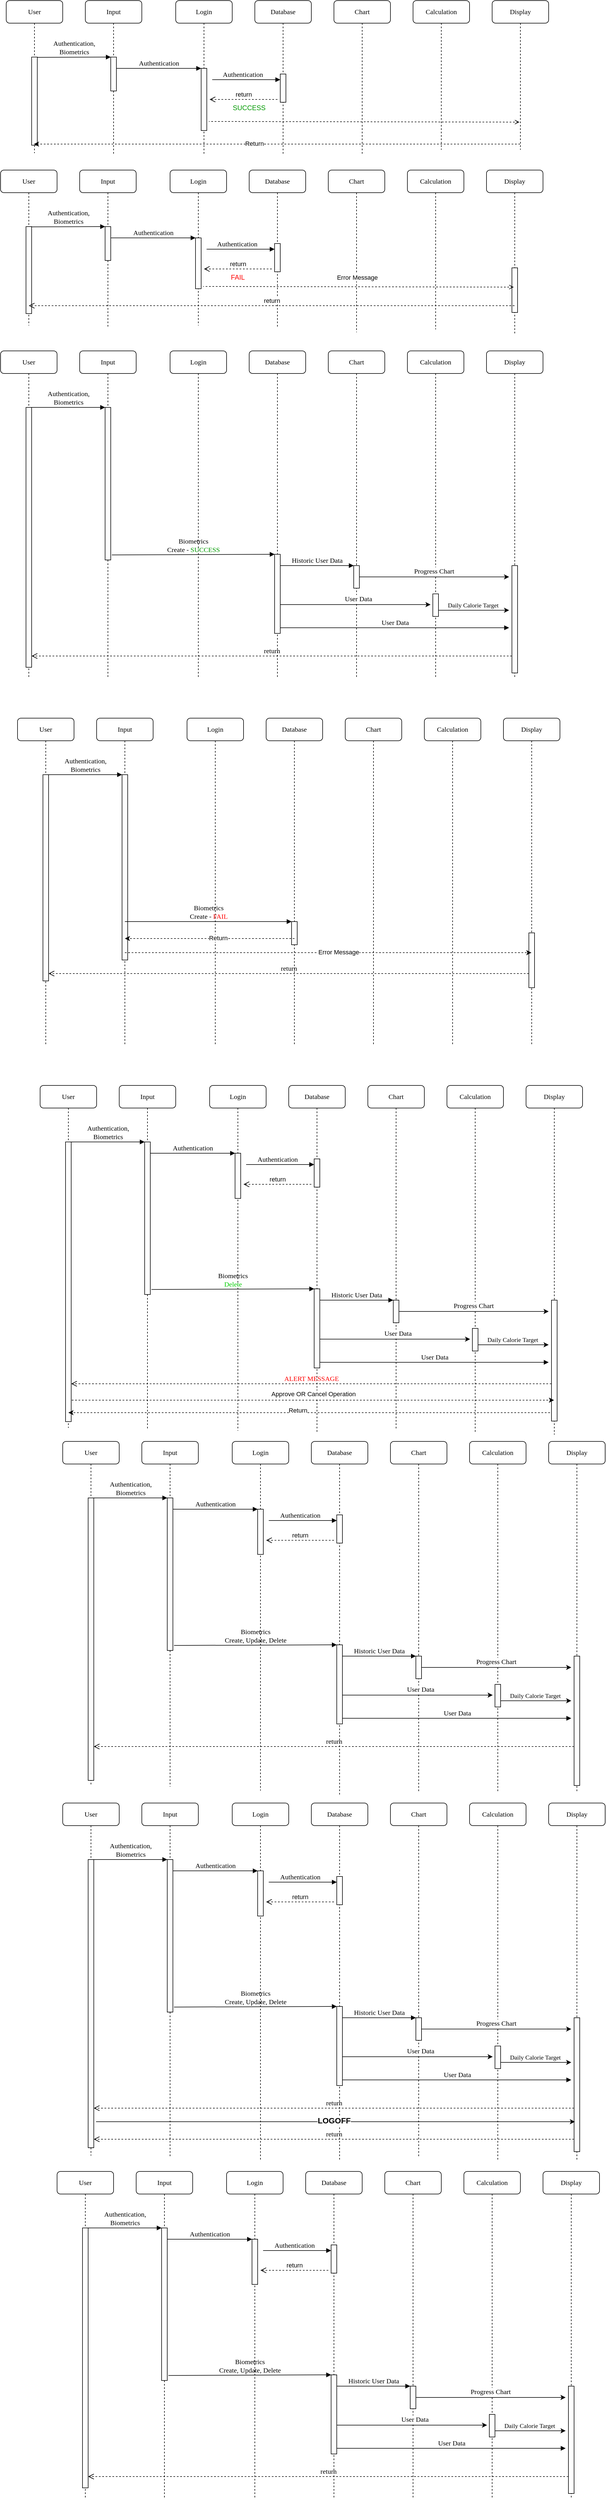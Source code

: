 <mxfile version="13.6.9" type="github">
  <diagram id="C9Qe2fx25KIZvXZtYQdm" name="Page-1">
    <mxGraphModel dx="1673" dy="896" grid="0" gridSize="10" guides="1" tooltips="1" connect="1" arrows="1" fold="1" page="0" pageScale="1" pageWidth="850" pageHeight="1100" math="0" shadow="0">
      <root>
        <mxCell id="0" />
        <mxCell id="1" parent="0" />
        <mxCell id="6kmIEkO223TAk7wKPMEC-1" value="Input" style="shape=umlLifeline;perimeter=lifelinePerimeter;whiteSpace=wrap;html=1;container=1;collapsible=0;recursiveResize=0;outlineConnect=0;rounded=1;shadow=0;comic=0;labelBackgroundColor=none;strokeWidth=1;fontFamily=Verdana;fontSize=12;align=center;" vertex="1" parent="1">
          <mxGeometry x="200" y="80" width="100" height="271" as="geometry" />
        </mxCell>
        <mxCell id="6kmIEkO223TAk7wKPMEC-2" value="" style="html=1;points=[];perimeter=orthogonalPerimeter;rounded=0;shadow=0;comic=0;labelBackgroundColor=none;strokeWidth=1;fontFamily=Verdana;fontSize=12;align=center;" vertex="1" parent="6kmIEkO223TAk7wKPMEC-1">
          <mxGeometry x="45" y="100" width="10" height="60" as="geometry" />
        </mxCell>
        <mxCell id="6kmIEkO223TAk7wKPMEC-3" value="Login" style="shape=umlLifeline;perimeter=lifelinePerimeter;whiteSpace=wrap;html=1;container=1;collapsible=0;recursiveResize=0;outlineConnect=0;rounded=1;shadow=0;comic=0;labelBackgroundColor=none;strokeWidth=1;fontFamily=Verdana;fontSize=12;align=center;" vertex="1" parent="1">
          <mxGeometry x="360" y="80" width="100" height="271" as="geometry" />
        </mxCell>
        <mxCell id="6kmIEkO223TAk7wKPMEC-4" value="" style="html=1;points=[];perimeter=orthogonalPerimeter;rounded=0;shadow=0;comic=0;labelBackgroundColor=none;strokeWidth=1;fontFamily=Verdana;fontSize=12;align=center;" vertex="1" parent="6kmIEkO223TAk7wKPMEC-3">
          <mxGeometry x="45" y="120" width="10" height="110" as="geometry" />
        </mxCell>
        <mxCell id="6kmIEkO223TAk7wKPMEC-5" value="Database" style="shape=umlLifeline;perimeter=lifelinePerimeter;whiteSpace=wrap;html=1;container=1;collapsible=0;recursiveResize=0;outlineConnect=0;rounded=1;shadow=0;comic=0;labelBackgroundColor=none;strokeWidth=1;fontFamily=Verdana;fontSize=12;align=center;" vertex="1" parent="1">
          <mxGeometry x="500" y="80" width="100" height="273" as="geometry" />
        </mxCell>
        <mxCell id="6kmIEkO223TAk7wKPMEC-6" value="" style="html=1;points=[];perimeter=orthogonalPerimeter;rounded=0;shadow=0;comic=0;labelBackgroundColor=none;strokeWidth=1;fontFamily=Verdana;fontSize=12;align=center;" vertex="1" parent="6kmIEkO223TAk7wKPMEC-5">
          <mxGeometry x="45" y="130" width="10" height="50" as="geometry" />
        </mxCell>
        <mxCell id="6kmIEkO223TAk7wKPMEC-7" value="Chart" style="shape=umlLifeline;perimeter=lifelinePerimeter;whiteSpace=wrap;html=1;container=1;collapsible=0;recursiveResize=0;outlineConnect=0;rounded=1;shadow=0;comic=0;labelBackgroundColor=none;strokeWidth=1;fontFamily=Verdana;fontSize=12;align=center;" vertex="1" parent="1">
          <mxGeometry x="640" y="80" width="100" height="272" as="geometry" />
        </mxCell>
        <mxCell id="6kmIEkO223TAk7wKPMEC-8" value="Calculation" style="shape=umlLifeline;perimeter=lifelinePerimeter;whiteSpace=wrap;html=1;container=1;collapsible=0;recursiveResize=0;outlineConnect=0;rounded=1;shadow=0;comic=0;labelBackgroundColor=none;strokeWidth=1;fontFamily=Verdana;fontSize=12;align=center;" vertex="1" parent="1">
          <mxGeometry x="780" y="80" width="100" height="264" as="geometry" />
        </mxCell>
        <mxCell id="6kmIEkO223TAk7wKPMEC-10" value="Display" style="shape=umlLifeline;perimeter=lifelinePerimeter;whiteSpace=wrap;html=1;container=1;collapsible=0;recursiveResize=0;outlineConnect=0;rounded=1;shadow=0;comic=0;labelBackgroundColor=none;strokeWidth=1;fontFamily=Verdana;fontSize=12;align=center;" vertex="1" parent="1">
          <mxGeometry x="920" y="80" width="100" height="264" as="geometry" />
        </mxCell>
        <mxCell id="6kmIEkO223TAk7wKPMEC-12" value="User" style="shape=umlLifeline;perimeter=lifelinePerimeter;whiteSpace=wrap;html=1;container=1;collapsible=0;recursiveResize=0;outlineConnect=0;rounded=1;shadow=0;comic=0;labelBackgroundColor=none;strokeWidth=1;fontFamily=Verdana;fontSize=12;align=center;" vertex="1" parent="1">
          <mxGeometry x="60" y="80" width="100" height="270" as="geometry" />
        </mxCell>
        <mxCell id="6kmIEkO223TAk7wKPMEC-222" value="" style="html=1;points=[];perimeter=orthogonalPerimeter;rounded=0;shadow=0;comic=0;labelBackgroundColor=none;strokeWidth=1;fontFamily=Verdana;fontSize=12;align=center;" vertex="1" parent="6kmIEkO223TAk7wKPMEC-12">
          <mxGeometry x="45" y="100" width="10" height="156" as="geometry" />
        </mxCell>
        <mxCell id="6kmIEkO223TAk7wKPMEC-14" value="Authentication&amp;nbsp;" style="html=1;verticalAlign=bottom;endArrow=block;labelBackgroundColor=none;fontFamily=Verdana;fontSize=12;edgeStyle=elbowEdgeStyle;elbow=vertical;" edge="1" parent="1" target="6kmIEkO223TAk7wKPMEC-6">
          <mxGeometry x="0.212" relative="1" as="geometry">
            <mxPoint x="460" y="220" as="sourcePoint" />
            <Array as="points">
              <mxPoint x="420" y="220" />
            </Array>
            <mxPoint as="offset" />
          </mxGeometry>
        </mxCell>
        <mxCell id="6kmIEkO223TAk7wKPMEC-19" value="Authentication, &lt;br&gt;Biometrics" style="html=1;verticalAlign=bottom;endArrow=block;entryX=0;entryY=0;labelBackgroundColor=none;fontFamily=Verdana;fontSize=12;edgeStyle=elbowEdgeStyle;elbow=vertical;" edge="1" parent="1" target="6kmIEkO223TAk7wKPMEC-2">
          <mxGeometry relative="1" as="geometry">
            <mxPoint x="115" y="180.471" as="sourcePoint" />
          </mxGeometry>
        </mxCell>
        <mxCell id="6kmIEkO223TAk7wKPMEC-20" value="Authentication" style="html=1;verticalAlign=bottom;endArrow=block;entryX=0;entryY=0;labelBackgroundColor=none;fontFamily=Verdana;fontSize=12;edgeStyle=elbowEdgeStyle;elbow=vertical;" edge="1" parent="1" source="6kmIEkO223TAk7wKPMEC-2" target="6kmIEkO223TAk7wKPMEC-4">
          <mxGeometry relative="1" as="geometry">
            <mxPoint x="330" y="200" as="sourcePoint" />
          </mxGeometry>
        </mxCell>
        <mxCell id="6kmIEkO223TAk7wKPMEC-29" value="return" style="html=1;verticalAlign=bottom;endArrow=open;dashed=1;endSize=8;" edge="1" parent="1">
          <mxGeometry relative="1" as="geometry">
            <mxPoint x="540" y="255" as="sourcePoint" />
            <mxPoint x="420" y="255" as="targetPoint" />
          </mxGeometry>
        </mxCell>
        <mxCell id="6kmIEkO223TAk7wKPMEC-55" value="Input" style="shape=umlLifeline;perimeter=lifelinePerimeter;whiteSpace=wrap;html=1;container=1;collapsible=0;recursiveResize=0;outlineConnect=0;rounded=1;shadow=0;comic=0;labelBackgroundColor=none;strokeWidth=1;fontFamily=Verdana;fontSize=12;align=center;" vertex="1" parent="1">
          <mxGeometry x="190" y="700" width="100" height="580" as="geometry" />
        </mxCell>
        <mxCell id="6kmIEkO223TAk7wKPMEC-56" value="" style="html=1;points=[];perimeter=orthogonalPerimeter;rounded=0;shadow=0;comic=0;labelBackgroundColor=none;strokeWidth=1;fontFamily=Verdana;fontSize=12;align=center;" vertex="1" parent="6kmIEkO223TAk7wKPMEC-55">
          <mxGeometry x="45" y="100" width="10" height="270" as="geometry" />
        </mxCell>
        <mxCell id="6kmIEkO223TAk7wKPMEC-57" value="Login" style="shape=umlLifeline;perimeter=lifelinePerimeter;whiteSpace=wrap;html=1;container=1;collapsible=0;recursiveResize=0;outlineConnect=0;rounded=1;shadow=0;comic=0;labelBackgroundColor=none;strokeWidth=1;fontFamily=Verdana;fontSize=12;align=center;" vertex="1" parent="1">
          <mxGeometry x="350" y="700" width="100" height="580" as="geometry" />
        </mxCell>
        <mxCell id="6kmIEkO223TAk7wKPMEC-59" value="Database" style="shape=umlLifeline;perimeter=lifelinePerimeter;whiteSpace=wrap;html=1;container=1;collapsible=0;recursiveResize=0;outlineConnect=0;rounded=1;shadow=0;comic=0;labelBackgroundColor=none;strokeWidth=1;fontFamily=Verdana;fontSize=12;align=center;" vertex="1" parent="1">
          <mxGeometry x="490" y="700" width="100" height="580" as="geometry" />
        </mxCell>
        <mxCell id="6kmIEkO223TAk7wKPMEC-61" value="Chart" style="shape=umlLifeline;perimeter=lifelinePerimeter;whiteSpace=wrap;html=1;container=1;collapsible=0;recursiveResize=0;outlineConnect=0;rounded=1;shadow=0;comic=0;labelBackgroundColor=none;strokeWidth=1;fontFamily=Verdana;fontSize=12;align=center;" vertex="1" parent="1">
          <mxGeometry x="630" y="700" width="100" height="580" as="geometry" />
        </mxCell>
        <mxCell id="6kmIEkO223TAk7wKPMEC-62" value="Calculation" style="shape=umlLifeline;perimeter=lifelinePerimeter;whiteSpace=wrap;html=1;container=1;collapsible=0;recursiveResize=0;outlineConnect=0;rounded=1;shadow=0;comic=0;labelBackgroundColor=none;strokeWidth=1;fontFamily=Verdana;fontSize=12;align=center;" vertex="1" parent="1">
          <mxGeometry x="770" y="700" width="100" height="580" as="geometry" />
        </mxCell>
        <mxCell id="6kmIEkO223TAk7wKPMEC-63" value="" style="html=1;points=[];perimeter=orthogonalPerimeter;rounded=0;shadow=0;comic=0;labelBackgroundColor=none;strokeWidth=1;fontFamily=Verdana;fontSize=12;align=center;" vertex="1" parent="6kmIEkO223TAk7wKPMEC-62">
          <mxGeometry x="45" y="430" width="10" height="40" as="geometry" />
        </mxCell>
        <mxCell id="6kmIEkO223TAk7wKPMEC-64" value="Display" style="shape=umlLifeline;perimeter=lifelinePerimeter;whiteSpace=wrap;html=1;container=1;collapsible=0;recursiveResize=0;outlineConnect=0;rounded=1;shadow=0;comic=0;labelBackgroundColor=none;strokeWidth=1;fontFamily=Verdana;fontSize=12;align=center;" vertex="1" parent="1">
          <mxGeometry x="910" y="700" width="100" height="580" as="geometry" />
        </mxCell>
        <mxCell id="6kmIEkO223TAk7wKPMEC-65" value="" style="html=1;points=[];perimeter=orthogonalPerimeter;rounded=0;shadow=0;comic=0;labelBackgroundColor=none;strokeWidth=1;fontFamily=Verdana;fontSize=12;align=center;" vertex="1" parent="6kmIEkO223TAk7wKPMEC-64">
          <mxGeometry x="45" y="380" width="10" height="190" as="geometry" />
        </mxCell>
        <mxCell id="6kmIEkO223TAk7wKPMEC-66" value="User" style="shape=umlLifeline;perimeter=lifelinePerimeter;whiteSpace=wrap;html=1;container=1;collapsible=0;recursiveResize=0;outlineConnect=0;rounded=1;shadow=0;comic=0;labelBackgroundColor=none;strokeWidth=1;fontFamily=Verdana;fontSize=12;align=center;" vertex="1" parent="1">
          <mxGeometry x="50" y="700" width="100" height="580" as="geometry" />
        </mxCell>
        <mxCell id="6kmIEkO223TAk7wKPMEC-67" value="" style="html=1;points=[];perimeter=orthogonalPerimeter;rounded=0;shadow=0;comic=0;labelBackgroundColor=none;strokeWidth=1;fontFamily=Verdana;fontSize=12;align=center;" vertex="1" parent="6kmIEkO223TAk7wKPMEC-66">
          <mxGeometry x="45" y="100" width="10" height="460" as="geometry" />
        </mxCell>
        <mxCell id="6kmIEkO223TAk7wKPMEC-69" value="" style="html=1;points=[];perimeter=orthogonalPerimeter;rounded=0;shadow=0;comic=0;labelBackgroundColor=none;strokeWidth=1;fontFamily=Verdana;fontSize=12;align=center;" vertex="1" parent="1">
          <mxGeometry x="675" y="1080" width="10" height="40" as="geometry" />
        </mxCell>
        <mxCell id="6kmIEkO223TAk7wKPMEC-70" value="" style="html=1;points=[];perimeter=orthogonalPerimeter;rounded=0;shadow=0;comic=0;labelBackgroundColor=none;strokeWidth=1;fontFamily=Verdana;fontSize=12;align=center;" vertex="1" parent="1">
          <mxGeometry x="535" y="1060" width="10" height="140" as="geometry" />
        </mxCell>
        <mxCell id="6kmIEkO223TAk7wKPMEC-71" value="Biometrics&lt;br&gt;Create - &lt;font color=&quot;#009900&quot;&gt;SUCCESS&lt;/font&gt;" style="html=1;verticalAlign=bottom;endArrow=block;entryX=0;entryY=0;labelBackgroundColor=none;fontFamily=Verdana;fontSize=12;exitX=1.2;exitY=0.967;exitDx=0;exitDy=0;exitPerimeter=0;" edge="1" parent="1" source="6kmIEkO223TAk7wKPMEC-56" target="6kmIEkO223TAk7wKPMEC-70">
          <mxGeometry relative="1" as="geometry">
            <mxPoint x="250" y="1060" as="sourcePoint" />
          </mxGeometry>
        </mxCell>
        <mxCell id="6kmIEkO223TAk7wKPMEC-72" value="return" style="html=1;verticalAlign=bottom;endArrow=open;dashed=1;endSize=8;labelBackgroundColor=none;fontFamily=Verdana;fontSize=12;edgeStyle=elbowEdgeStyle;elbow=vertical;" edge="1" parent="1" source="6kmIEkO223TAk7wKPMEC-65" target="6kmIEkO223TAk7wKPMEC-67">
          <mxGeometry relative="1" as="geometry">
            <mxPoint x="750" y="1246" as="targetPoint" />
            <Array as="points">
              <mxPoint x="900" y="1240" />
              <mxPoint x="640" y="1230" />
              <mxPoint x="520" y="1220" />
            </Array>
          </mxGeometry>
        </mxCell>
        <mxCell id="6kmIEkO223TAk7wKPMEC-73" value="Authentication, &lt;br&gt;Biometrics" style="html=1;verticalAlign=bottom;endArrow=block;entryX=0;entryY=0;labelBackgroundColor=none;fontFamily=Verdana;fontSize=12;edgeStyle=elbowEdgeStyle;elbow=vertical;" edge="1" parent="1" source="6kmIEkO223TAk7wKPMEC-67" target="6kmIEkO223TAk7wKPMEC-56">
          <mxGeometry relative="1" as="geometry">
            <mxPoint x="170" y="810" as="sourcePoint" />
          </mxGeometry>
        </mxCell>
        <mxCell id="6kmIEkO223TAk7wKPMEC-75" style="edgeStyle=orthogonalEdgeStyle;rounded=0;orthogonalLoop=1;jettySize=auto;html=1;" edge="1" parent="1">
          <mxGeometry relative="1" as="geometry">
            <mxPoint x="545" y="1149" as="sourcePoint" />
            <mxPoint x="811" y="1149" as="targetPoint" />
            <Array as="points">
              <mxPoint x="610" y="1149" />
              <mxPoint x="610" y="1149" />
            </Array>
          </mxGeometry>
        </mxCell>
        <mxCell id="6kmIEkO223TAk7wKPMEC-76" value="&lt;font face=&quot;Verdana&quot; style=&quot;font-size: 12px&quot;&gt;User Data&lt;/font&gt;" style="edgeLabel;html=1;align=center;verticalAlign=middle;resizable=0;points=[];" vertex="1" connectable="0" parent="6kmIEkO223TAk7wKPMEC-75">
          <mxGeometry x="-0.182" relative="1" as="geometry">
            <mxPoint x="29" y="-9.9" as="offset" />
          </mxGeometry>
        </mxCell>
        <mxCell id="6kmIEkO223TAk7wKPMEC-77" style="edgeStyle=orthogonalEdgeStyle;rounded=0;orthogonalLoop=1;jettySize=auto;html=1;exitX=1;exitY=0.725;exitDx=0;exitDy=0;exitPerimeter=0;" edge="1" parent="1" source="6kmIEkO223TAk7wKPMEC-63">
          <mxGeometry relative="1" as="geometry">
            <mxPoint x="690" y="1110" as="sourcePoint" />
            <mxPoint x="950" y="1159" as="targetPoint" />
            <Array as="points">
              <mxPoint x="920" y="1159" />
              <mxPoint x="920" y="1159" />
            </Array>
          </mxGeometry>
        </mxCell>
        <mxCell id="6kmIEkO223TAk7wKPMEC-78" value="&lt;font face=&quot;Verdana&quot; style=&quot;font-size: 11px&quot;&gt;Daily Calorie Target&lt;/font&gt;" style="edgeLabel;html=1;align=center;verticalAlign=middle;resizable=0;points=[];" vertex="1" connectable="0" parent="6kmIEkO223TAk7wKPMEC-77">
          <mxGeometry x="-0.182" relative="1" as="geometry">
            <mxPoint x="10" y="-9" as="offset" />
          </mxGeometry>
        </mxCell>
        <mxCell id="6kmIEkO223TAk7wKPMEC-79" style="edgeStyle=orthogonalEdgeStyle;rounded=0;orthogonalLoop=1;jettySize=auto;html=1;" edge="1" parent="1">
          <mxGeometry relative="1" as="geometry">
            <mxPoint x="685" y="1100" as="sourcePoint" />
            <mxPoint x="950" y="1100" as="targetPoint" />
            <Array as="points">
              <mxPoint x="890" y="1100" />
              <mxPoint x="890" y="1100" />
            </Array>
          </mxGeometry>
        </mxCell>
        <mxCell id="6kmIEkO223TAk7wKPMEC-80" value="&lt;font face=&quot;Verdana&quot; style=&quot;font-size: 12px&quot;&gt;Progress Chart&lt;/font&gt;" style="edgeLabel;html=1;align=center;verticalAlign=middle;resizable=0;points=[];" vertex="1" connectable="0" parent="6kmIEkO223TAk7wKPMEC-79">
          <mxGeometry x="-0.182" relative="1" as="geometry">
            <mxPoint x="23" y="-9.9" as="offset" />
          </mxGeometry>
        </mxCell>
        <mxCell id="6kmIEkO223TAk7wKPMEC-81" value="Historic User Data" style="html=1;verticalAlign=bottom;endArrow=block;entryX=0;entryY=0;labelBackgroundColor=none;fontFamily=Verdana;fontSize=12;edgeStyle=elbowEdgeStyle;elbow=vertical;" edge="1" parent="1">
          <mxGeometry relative="1" as="geometry">
            <mxPoint x="545" y="1080" as="sourcePoint" />
            <mxPoint x="675" y="1080" as="targetPoint" />
          </mxGeometry>
        </mxCell>
        <mxCell id="6kmIEkO223TAk7wKPMEC-82" value="User Data" style="html=1;verticalAlign=bottom;endArrow=block;labelBackgroundColor=none;fontFamily=Verdana;fontSize=12;edgeStyle=elbowEdgeStyle;elbow=vertical;" edge="1" parent="1">
          <mxGeometry relative="1" as="geometry">
            <mxPoint x="545" y="1190" as="sourcePoint" />
            <mxPoint x="950" y="1190" as="targetPoint" />
            <mxPoint as="offset" />
          </mxGeometry>
        </mxCell>
        <mxCell id="6kmIEkO223TAk7wKPMEC-84" value="Input" style="shape=umlLifeline;perimeter=lifelinePerimeter;whiteSpace=wrap;html=1;container=1;collapsible=0;recursiveResize=0;outlineConnect=0;rounded=1;shadow=0;comic=0;labelBackgroundColor=none;strokeWidth=1;fontFamily=Verdana;fontSize=12;align=center;" vertex="1" parent="1">
          <mxGeometry x="220" y="1350" width="100" height="580" as="geometry" />
        </mxCell>
        <mxCell id="6kmIEkO223TAk7wKPMEC-85" value="" style="html=1;points=[];perimeter=orthogonalPerimeter;rounded=0;shadow=0;comic=0;labelBackgroundColor=none;strokeWidth=1;fontFamily=Verdana;fontSize=12;align=center;" vertex="1" parent="6kmIEkO223TAk7wKPMEC-84">
          <mxGeometry x="45" y="100" width="10" height="328" as="geometry" />
        </mxCell>
        <mxCell id="6kmIEkO223TAk7wKPMEC-86" value="Login" style="shape=umlLifeline;perimeter=lifelinePerimeter;whiteSpace=wrap;html=1;container=1;collapsible=0;recursiveResize=0;outlineConnect=0;rounded=1;shadow=0;comic=0;labelBackgroundColor=none;strokeWidth=1;fontFamily=Verdana;fontSize=12;align=center;" vertex="1" parent="1">
          <mxGeometry x="380" y="1350" width="100" height="580" as="geometry" />
        </mxCell>
        <mxCell id="6kmIEkO223TAk7wKPMEC-88" value="Database" style="shape=umlLifeline;perimeter=lifelinePerimeter;whiteSpace=wrap;html=1;container=1;collapsible=0;recursiveResize=0;outlineConnect=0;rounded=1;shadow=0;comic=0;labelBackgroundColor=none;strokeWidth=1;fontFamily=Verdana;fontSize=12;align=center;" vertex="1" parent="1">
          <mxGeometry x="520" y="1350" width="100" height="580" as="geometry" />
        </mxCell>
        <mxCell id="6kmIEkO223TAk7wKPMEC-90" value="Chart" style="shape=umlLifeline;perimeter=lifelinePerimeter;whiteSpace=wrap;html=1;container=1;collapsible=0;recursiveResize=0;outlineConnect=0;rounded=1;shadow=0;comic=0;labelBackgroundColor=none;strokeWidth=1;fontFamily=Verdana;fontSize=12;align=center;" vertex="1" parent="1">
          <mxGeometry x="660" y="1350" width="100" height="580" as="geometry" />
        </mxCell>
        <mxCell id="6kmIEkO223TAk7wKPMEC-91" value="Calculation" style="shape=umlLifeline;perimeter=lifelinePerimeter;whiteSpace=wrap;html=1;container=1;collapsible=0;recursiveResize=0;outlineConnect=0;rounded=1;shadow=0;comic=0;labelBackgroundColor=none;strokeWidth=1;fontFamily=Verdana;fontSize=12;align=center;" vertex="1" parent="1">
          <mxGeometry x="800" y="1350" width="100" height="580" as="geometry" />
        </mxCell>
        <mxCell id="6kmIEkO223TAk7wKPMEC-93" value="Display" style="shape=umlLifeline;perimeter=lifelinePerimeter;whiteSpace=wrap;html=1;container=1;collapsible=0;recursiveResize=0;outlineConnect=0;rounded=1;shadow=0;comic=0;labelBackgroundColor=none;strokeWidth=1;fontFamily=Verdana;fontSize=12;align=center;" vertex="1" parent="1">
          <mxGeometry x="940" y="1350" width="100" height="580" as="geometry" />
        </mxCell>
        <mxCell id="6kmIEkO223TAk7wKPMEC-94" value="" style="html=1;points=[];perimeter=orthogonalPerimeter;rounded=0;shadow=0;comic=0;labelBackgroundColor=none;strokeWidth=1;fontFamily=Verdana;fontSize=12;align=center;" vertex="1" parent="6kmIEkO223TAk7wKPMEC-93">
          <mxGeometry x="45" y="380" width="10" height="97" as="geometry" />
        </mxCell>
        <mxCell id="6kmIEkO223TAk7wKPMEC-95" value="User" style="shape=umlLifeline;perimeter=lifelinePerimeter;whiteSpace=wrap;html=1;container=1;collapsible=0;recursiveResize=0;outlineConnect=0;rounded=1;shadow=0;comic=0;labelBackgroundColor=none;strokeWidth=1;fontFamily=Verdana;fontSize=12;align=center;" vertex="1" parent="1">
          <mxGeometry x="80" y="1350" width="100" height="580" as="geometry" />
        </mxCell>
        <mxCell id="6kmIEkO223TAk7wKPMEC-96" value="" style="html=1;points=[];perimeter=orthogonalPerimeter;rounded=0;shadow=0;comic=0;labelBackgroundColor=none;strokeWidth=1;fontFamily=Verdana;fontSize=12;align=center;" vertex="1" parent="6kmIEkO223TAk7wKPMEC-95">
          <mxGeometry x="45" y="100" width="10" height="365" as="geometry" />
        </mxCell>
        <mxCell id="6kmIEkO223TAk7wKPMEC-99" value="" style="html=1;points=[];perimeter=orthogonalPerimeter;rounded=0;shadow=0;comic=0;labelBackgroundColor=none;strokeWidth=1;fontFamily=Verdana;fontSize=12;align=center;" vertex="1" parent="1">
          <mxGeometry x="565" y="1710" width="10" height="41" as="geometry" />
        </mxCell>
        <mxCell id="6kmIEkO223TAk7wKPMEC-100" value="Biometrics&lt;br&gt;Create - &lt;font color=&quot;#ff0000&quot;&gt;FAIL&lt;/font&gt;" style="html=1;verticalAlign=bottom;endArrow=block;entryX=0;entryY=0;labelBackgroundColor=none;fontFamily=Verdana;fontSize=12;" edge="1" parent="1" source="6kmIEkO223TAk7wKPMEC-84" target="6kmIEkO223TAk7wKPMEC-99">
          <mxGeometry relative="1" as="geometry">
            <mxPoint x="280" y="1710" as="sourcePoint" />
          </mxGeometry>
        </mxCell>
        <mxCell id="6kmIEkO223TAk7wKPMEC-101" value="return" style="html=1;verticalAlign=bottom;endArrow=open;dashed=1;endSize=8;labelBackgroundColor=none;fontFamily=Verdana;fontSize=12;edgeStyle=elbowEdgeStyle;elbow=vertical;" edge="1" parent="1" source="6kmIEkO223TAk7wKPMEC-94" target="6kmIEkO223TAk7wKPMEC-96">
          <mxGeometry relative="1" as="geometry">
            <mxPoint x="780" y="1896" as="targetPoint" />
            <Array as="points">
              <mxPoint x="558" y="1802" />
              <mxPoint x="670" y="1880" />
              <mxPoint x="550" y="1870" />
            </Array>
          </mxGeometry>
        </mxCell>
        <mxCell id="6kmIEkO223TAk7wKPMEC-102" value="Authentication, &lt;br&gt;Biometrics" style="html=1;verticalAlign=bottom;endArrow=block;entryX=0;entryY=0;labelBackgroundColor=none;fontFamily=Verdana;fontSize=12;edgeStyle=elbowEdgeStyle;elbow=vertical;" edge="1" parent="1" source="6kmIEkO223TAk7wKPMEC-96" target="6kmIEkO223TAk7wKPMEC-85">
          <mxGeometry relative="1" as="geometry">
            <mxPoint x="200" y="1460" as="sourcePoint" />
          </mxGeometry>
        </mxCell>
        <mxCell id="6kmIEkO223TAk7wKPMEC-113" value="Input" style="shape=umlLifeline;perimeter=lifelinePerimeter;whiteSpace=wrap;html=1;container=1;collapsible=0;recursiveResize=0;outlineConnect=0;rounded=1;shadow=0;comic=0;labelBackgroundColor=none;strokeWidth=1;fontFamily=Verdana;fontSize=12;align=center;" vertex="1" parent="1">
          <mxGeometry x="260" y="2000" width="100" height="608" as="geometry" />
        </mxCell>
        <mxCell id="6kmIEkO223TAk7wKPMEC-114" value="" style="html=1;points=[];perimeter=orthogonalPerimeter;rounded=0;shadow=0;comic=0;labelBackgroundColor=none;strokeWidth=1;fontFamily=Verdana;fontSize=12;align=center;" vertex="1" parent="6kmIEkO223TAk7wKPMEC-113">
          <mxGeometry x="45" y="100" width="10" height="270" as="geometry" />
        </mxCell>
        <mxCell id="6kmIEkO223TAk7wKPMEC-115" value="Login" style="shape=umlLifeline;perimeter=lifelinePerimeter;whiteSpace=wrap;html=1;container=1;collapsible=0;recursiveResize=0;outlineConnect=0;rounded=1;shadow=0;comic=0;labelBackgroundColor=none;strokeWidth=1;fontFamily=Verdana;fontSize=12;align=center;" vertex="1" parent="1">
          <mxGeometry x="420" y="2000" width="100" height="611" as="geometry" />
        </mxCell>
        <mxCell id="6kmIEkO223TAk7wKPMEC-116" value="" style="html=1;points=[];perimeter=orthogonalPerimeter;rounded=0;shadow=0;comic=0;labelBackgroundColor=none;strokeWidth=1;fontFamily=Verdana;fontSize=12;align=center;" vertex="1" parent="6kmIEkO223TAk7wKPMEC-115">
          <mxGeometry x="45" y="120" width="10" height="80" as="geometry" />
        </mxCell>
        <mxCell id="6kmIEkO223TAk7wKPMEC-117" value="Database" style="shape=umlLifeline;perimeter=lifelinePerimeter;whiteSpace=wrap;html=1;container=1;collapsible=0;recursiveResize=0;outlineConnect=0;rounded=1;shadow=0;comic=0;labelBackgroundColor=none;strokeWidth=1;fontFamily=Verdana;fontSize=12;align=center;" vertex="1" parent="1">
          <mxGeometry x="560" y="2000" width="100" height="614" as="geometry" />
        </mxCell>
        <mxCell id="6kmIEkO223TAk7wKPMEC-118" value="" style="html=1;points=[];perimeter=orthogonalPerimeter;rounded=0;shadow=0;comic=0;labelBackgroundColor=none;strokeWidth=1;fontFamily=Verdana;fontSize=12;align=center;" vertex="1" parent="6kmIEkO223TAk7wKPMEC-117">
          <mxGeometry x="45" y="130" width="10" height="50" as="geometry" />
        </mxCell>
        <mxCell id="6kmIEkO223TAk7wKPMEC-119" value="Chart" style="shape=umlLifeline;perimeter=lifelinePerimeter;whiteSpace=wrap;html=1;container=1;collapsible=0;recursiveResize=0;outlineConnect=0;rounded=1;shadow=0;comic=0;labelBackgroundColor=none;strokeWidth=1;fontFamily=Verdana;fontSize=12;align=center;" vertex="1" parent="1">
          <mxGeometry x="700" y="2000" width="100" height="608" as="geometry" />
        </mxCell>
        <mxCell id="6kmIEkO223TAk7wKPMEC-120" value="Calculation" style="shape=umlLifeline;perimeter=lifelinePerimeter;whiteSpace=wrap;html=1;container=1;collapsible=0;recursiveResize=0;outlineConnect=0;rounded=1;shadow=0;comic=0;labelBackgroundColor=none;strokeWidth=1;fontFamily=Verdana;fontSize=12;align=center;" vertex="1" parent="1">
          <mxGeometry x="840" y="2000" width="100" height="616" as="geometry" />
        </mxCell>
        <mxCell id="6kmIEkO223TAk7wKPMEC-121" value="" style="html=1;points=[];perimeter=orthogonalPerimeter;rounded=0;shadow=0;comic=0;labelBackgroundColor=none;strokeWidth=1;fontFamily=Verdana;fontSize=12;align=center;" vertex="1" parent="6kmIEkO223TAk7wKPMEC-120">
          <mxGeometry x="45" y="430" width="10" height="40" as="geometry" />
        </mxCell>
        <mxCell id="6kmIEkO223TAk7wKPMEC-122" value="Display" style="shape=umlLifeline;perimeter=lifelinePerimeter;whiteSpace=wrap;html=1;container=1;collapsible=0;recursiveResize=0;outlineConnect=0;rounded=1;shadow=0;comic=0;labelBackgroundColor=none;strokeWidth=1;fontFamily=Verdana;fontSize=12;align=center;" vertex="1" parent="1">
          <mxGeometry x="980" y="2000" width="100" height="618" as="geometry" />
        </mxCell>
        <mxCell id="6kmIEkO223TAk7wKPMEC-123" value="" style="html=1;points=[];perimeter=orthogonalPerimeter;rounded=0;shadow=0;comic=0;labelBackgroundColor=none;strokeWidth=1;fontFamily=Verdana;fontSize=12;align=center;" vertex="1" parent="6kmIEkO223TAk7wKPMEC-122">
          <mxGeometry x="45" y="380" width="10" height="214" as="geometry" />
        </mxCell>
        <mxCell id="6kmIEkO223TAk7wKPMEC-124" value="User" style="shape=umlLifeline;perimeter=lifelinePerimeter;whiteSpace=wrap;html=1;container=1;collapsible=0;recursiveResize=0;outlineConnect=0;rounded=1;shadow=0;comic=0;labelBackgroundColor=none;strokeWidth=1;fontFamily=Verdana;fontSize=12;align=center;" vertex="1" parent="1">
          <mxGeometry x="120" y="2000" width="100" height="606" as="geometry" />
        </mxCell>
        <mxCell id="6kmIEkO223TAk7wKPMEC-125" value="" style="html=1;points=[];perimeter=orthogonalPerimeter;rounded=0;shadow=0;comic=0;labelBackgroundColor=none;strokeWidth=1;fontFamily=Verdana;fontSize=12;align=center;" vertex="1" parent="6kmIEkO223TAk7wKPMEC-124">
          <mxGeometry x="45" y="100" width="10" height="495" as="geometry" />
        </mxCell>
        <mxCell id="6kmIEkO223TAk7wKPMEC-126" value="Authentication" style="html=1;verticalAlign=bottom;endArrow=block;labelBackgroundColor=none;fontFamily=Verdana;fontSize=12;edgeStyle=elbowEdgeStyle;elbow=vertical;" edge="1" parent="1" target="6kmIEkO223TAk7wKPMEC-118">
          <mxGeometry x="0.212" relative="1" as="geometry">
            <mxPoint x="520" y="2140" as="sourcePoint" />
            <Array as="points">
              <mxPoint x="480" y="2140" />
            </Array>
            <mxPoint as="offset" />
          </mxGeometry>
        </mxCell>
        <mxCell id="6kmIEkO223TAk7wKPMEC-127" value="" style="html=1;points=[];perimeter=orthogonalPerimeter;rounded=0;shadow=0;comic=0;labelBackgroundColor=none;strokeWidth=1;fontFamily=Verdana;fontSize=12;align=center;" vertex="1" parent="1">
          <mxGeometry x="745" y="2380" width="10" height="40" as="geometry" />
        </mxCell>
        <mxCell id="6kmIEkO223TAk7wKPMEC-128" value="" style="html=1;points=[];perimeter=orthogonalPerimeter;rounded=0;shadow=0;comic=0;labelBackgroundColor=none;strokeWidth=1;fontFamily=Verdana;fontSize=12;align=center;" vertex="1" parent="1">
          <mxGeometry x="605" y="2360" width="10" height="140" as="geometry" />
        </mxCell>
        <mxCell id="6kmIEkO223TAk7wKPMEC-129" value="Biometrics&lt;br&gt;&lt;font color=&quot;#00cc00&quot;&gt;Delete&lt;/font&gt;" style="html=1;verticalAlign=bottom;endArrow=block;entryX=0;entryY=0;labelBackgroundColor=none;fontFamily=Verdana;fontSize=12;exitX=1.2;exitY=0.967;exitDx=0;exitDy=0;exitPerimeter=0;" edge="1" parent="1" source="6kmIEkO223TAk7wKPMEC-114" target="6kmIEkO223TAk7wKPMEC-128">
          <mxGeometry relative="1" as="geometry">
            <mxPoint x="320" y="2360" as="sourcePoint" />
          </mxGeometry>
        </mxCell>
        <mxCell id="6kmIEkO223TAk7wKPMEC-130" value="&lt;font color=&quot;#ff0000&quot;&gt;ALERT MESSAGE&lt;/font&gt;" style="html=1;verticalAlign=bottom;endArrow=open;dashed=1;endSize=8;labelBackgroundColor=none;fontFamily=Verdana;fontSize=12;edgeStyle=elbowEdgeStyle;elbow=vertical;" edge="1" parent="1" source="6kmIEkO223TAk7wKPMEC-123" target="6kmIEkO223TAk7wKPMEC-125">
          <mxGeometry relative="1" as="geometry">
            <mxPoint x="820" y="2546" as="targetPoint" />
            <Array as="points">
              <mxPoint x="660" y="2528" />
              <mxPoint x="970" y="2540" />
              <mxPoint x="710" y="2530" />
              <mxPoint x="590" y="2520" />
            </Array>
          </mxGeometry>
        </mxCell>
        <mxCell id="6kmIEkO223TAk7wKPMEC-131" value="Authentication, &lt;br&gt;Biometrics" style="html=1;verticalAlign=bottom;endArrow=block;entryX=0;entryY=0;labelBackgroundColor=none;fontFamily=Verdana;fontSize=12;edgeStyle=elbowEdgeStyle;elbow=vertical;" edge="1" parent="1" source="6kmIEkO223TAk7wKPMEC-125" target="6kmIEkO223TAk7wKPMEC-114">
          <mxGeometry relative="1" as="geometry">
            <mxPoint x="240" y="2110" as="sourcePoint" />
          </mxGeometry>
        </mxCell>
        <mxCell id="6kmIEkO223TAk7wKPMEC-132" value="Authentication" style="html=1;verticalAlign=bottom;endArrow=block;entryX=0;entryY=0;labelBackgroundColor=none;fontFamily=Verdana;fontSize=12;edgeStyle=elbowEdgeStyle;elbow=vertical;" edge="1" parent="1" source="6kmIEkO223TAk7wKPMEC-114" target="6kmIEkO223TAk7wKPMEC-116">
          <mxGeometry relative="1" as="geometry">
            <mxPoint x="390" y="2120" as="sourcePoint" />
          </mxGeometry>
        </mxCell>
        <mxCell id="6kmIEkO223TAk7wKPMEC-133" style="edgeStyle=orthogonalEdgeStyle;rounded=0;orthogonalLoop=1;jettySize=auto;html=1;" edge="1" parent="1">
          <mxGeometry relative="1" as="geometry">
            <mxPoint x="615" y="2449" as="sourcePoint" />
            <mxPoint x="881" y="2449" as="targetPoint" />
            <Array as="points">
              <mxPoint x="680" y="2449" />
              <mxPoint x="680" y="2449" />
            </Array>
          </mxGeometry>
        </mxCell>
        <mxCell id="6kmIEkO223TAk7wKPMEC-134" value="&lt;font face=&quot;Verdana&quot; style=&quot;font-size: 12px&quot;&gt;User Data&lt;/font&gt;" style="edgeLabel;html=1;align=center;verticalAlign=middle;resizable=0;points=[];" vertex="1" connectable="0" parent="6kmIEkO223TAk7wKPMEC-133">
          <mxGeometry x="-0.182" relative="1" as="geometry">
            <mxPoint x="29" y="-9.9" as="offset" />
          </mxGeometry>
        </mxCell>
        <mxCell id="6kmIEkO223TAk7wKPMEC-135" style="edgeStyle=orthogonalEdgeStyle;rounded=0;orthogonalLoop=1;jettySize=auto;html=1;exitX=1;exitY=0.725;exitDx=0;exitDy=0;exitPerimeter=0;" edge="1" parent="1" source="6kmIEkO223TAk7wKPMEC-121">
          <mxGeometry relative="1" as="geometry">
            <mxPoint x="760" y="2410" as="sourcePoint" />
            <mxPoint x="1020" y="2459" as="targetPoint" />
            <Array as="points">
              <mxPoint x="990" y="2459" />
              <mxPoint x="990" y="2459" />
            </Array>
          </mxGeometry>
        </mxCell>
        <mxCell id="6kmIEkO223TAk7wKPMEC-136" value="&lt;font face=&quot;Verdana&quot; style=&quot;font-size: 11px&quot;&gt;Daily Calorie Target&lt;/font&gt;" style="edgeLabel;html=1;align=center;verticalAlign=middle;resizable=0;points=[];" vertex="1" connectable="0" parent="6kmIEkO223TAk7wKPMEC-135">
          <mxGeometry x="-0.182" relative="1" as="geometry">
            <mxPoint x="10" y="-9" as="offset" />
          </mxGeometry>
        </mxCell>
        <mxCell id="6kmIEkO223TAk7wKPMEC-137" style="edgeStyle=orthogonalEdgeStyle;rounded=0;orthogonalLoop=1;jettySize=auto;html=1;" edge="1" parent="1">
          <mxGeometry relative="1" as="geometry">
            <mxPoint x="755" y="2400" as="sourcePoint" />
            <mxPoint x="1020" y="2400" as="targetPoint" />
            <Array as="points">
              <mxPoint x="960" y="2400" />
              <mxPoint x="960" y="2400" />
            </Array>
          </mxGeometry>
        </mxCell>
        <mxCell id="6kmIEkO223TAk7wKPMEC-138" value="&lt;font face=&quot;Verdana&quot; style=&quot;font-size: 12px&quot;&gt;Progress Chart&lt;/font&gt;" style="edgeLabel;html=1;align=center;verticalAlign=middle;resizable=0;points=[];" vertex="1" connectable="0" parent="6kmIEkO223TAk7wKPMEC-137">
          <mxGeometry x="-0.182" relative="1" as="geometry">
            <mxPoint x="23" y="-9.9" as="offset" />
          </mxGeometry>
        </mxCell>
        <mxCell id="6kmIEkO223TAk7wKPMEC-139" value="Historic User Data" style="html=1;verticalAlign=bottom;endArrow=block;entryX=0;entryY=0;labelBackgroundColor=none;fontFamily=Verdana;fontSize=12;edgeStyle=elbowEdgeStyle;elbow=vertical;" edge="1" parent="1">
          <mxGeometry relative="1" as="geometry">
            <mxPoint x="615" y="2380" as="sourcePoint" />
            <mxPoint x="745" y="2380" as="targetPoint" />
          </mxGeometry>
        </mxCell>
        <mxCell id="6kmIEkO223TAk7wKPMEC-140" value="User Data" style="html=1;verticalAlign=bottom;endArrow=block;labelBackgroundColor=none;fontFamily=Verdana;fontSize=12;edgeStyle=elbowEdgeStyle;elbow=vertical;" edge="1" parent="1">
          <mxGeometry relative="1" as="geometry">
            <mxPoint x="615" y="2490" as="sourcePoint" />
            <mxPoint x="1020" y="2490" as="targetPoint" />
            <mxPoint as="offset" />
          </mxGeometry>
        </mxCell>
        <mxCell id="6kmIEkO223TAk7wKPMEC-141" value="return" style="html=1;verticalAlign=bottom;endArrow=open;dashed=1;endSize=8;" edge="1" parent="1">
          <mxGeometry relative="1" as="geometry">
            <mxPoint x="600" y="2175" as="sourcePoint" />
            <mxPoint x="480" y="2175" as="targetPoint" />
          </mxGeometry>
        </mxCell>
        <mxCell id="6kmIEkO223TAk7wKPMEC-142" value="Input" style="shape=umlLifeline;perimeter=lifelinePerimeter;whiteSpace=wrap;html=1;container=1;collapsible=0;recursiveResize=0;outlineConnect=0;rounded=1;shadow=0;comic=0;labelBackgroundColor=none;strokeWidth=1;fontFamily=Verdana;fontSize=12;align=center;" vertex="1" parent="1">
          <mxGeometry x="300" y="2630" width="100" height="611" as="geometry" />
        </mxCell>
        <mxCell id="6kmIEkO223TAk7wKPMEC-143" value="" style="html=1;points=[];perimeter=orthogonalPerimeter;rounded=0;shadow=0;comic=0;labelBackgroundColor=none;strokeWidth=1;fontFamily=Verdana;fontSize=12;align=center;" vertex="1" parent="6kmIEkO223TAk7wKPMEC-142">
          <mxGeometry x="45" y="100" width="10" height="270" as="geometry" />
        </mxCell>
        <mxCell id="6kmIEkO223TAk7wKPMEC-144" value="Login" style="shape=umlLifeline;perimeter=lifelinePerimeter;whiteSpace=wrap;html=1;container=1;collapsible=0;recursiveResize=0;outlineConnect=0;rounded=1;shadow=0;comic=0;labelBackgroundColor=none;strokeWidth=1;fontFamily=Verdana;fontSize=12;align=center;" vertex="1" parent="1">
          <mxGeometry x="460" y="2630" width="100" height="618" as="geometry" />
        </mxCell>
        <mxCell id="6kmIEkO223TAk7wKPMEC-145" value="" style="html=1;points=[];perimeter=orthogonalPerimeter;rounded=0;shadow=0;comic=0;labelBackgroundColor=none;strokeWidth=1;fontFamily=Verdana;fontSize=12;align=center;" vertex="1" parent="6kmIEkO223TAk7wKPMEC-144">
          <mxGeometry x="45" y="120" width="10" height="80" as="geometry" />
        </mxCell>
        <mxCell id="6kmIEkO223TAk7wKPMEC-146" value="Database" style="shape=umlLifeline;perimeter=lifelinePerimeter;whiteSpace=wrap;html=1;container=1;collapsible=0;recursiveResize=0;outlineConnect=0;rounded=1;shadow=0;comic=0;labelBackgroundColor=none;strokeWidth=1;fontFamily=Verdana;fontSize=12;align=center;" vertex="1" parent="1">
          <mxGeometry x="600" y="2630" width="100" height="625" as="geometry" />
        </mxCell>
        <mxCell id="6kmIEkO223TAk7wKPMEC-147" value="" style="html=1;points=[];perimeter=orthogonalPerimeter;rounded=0;shadow=0;comic=0;labelBackgroundColor=none;strokeWidth=1;fontFamily=Verdana;fontSize=12;align=center;" vertex="1" parent="6kmIEkO223TAk7wKPMEC-146">
          <mxGeometry x="45" y="130" width="10" height="50" as="geometry" />
        </mxCell>
        <mxCell id="6kmIEkO223TAk7wKPMEC-148" value="Chart" style="shape=umlLifeline;perimeter=lifelinePerimeter;whiteSpace=wrap;html=1;container=1;collapsible=0;recursiveResize=0;outlineConnect=0;rounded=1;shadow=0;comic=0;labelBackgroundColor=none;strokeWidth=1;fontFamily=Verdana;fontSize=12;align=center;" vertex="1" parent="1">
          <mxGeometry x="740" y="2630" width="100" height="621" as="geometry" />
        </mxCell>
        <mxCell id="6kmIEkO223TAk7wKPMEC-149" value="Calculation" style="shape=umlLifeline;perimeter=lifelinePerimeter;whiteSpace=wrap;html=1;container=1;collapsible=0;recursiveResize=0;outlineConnect=0;rounded=1;shadow=0;comic=0;labelBackgroundColor=none;strokeWidth=1;fontFamily=Verdana;fontSize=12;align=center;" vertex="1" parent="1">
          <mxGeometry x="880" y="2630" width="100" height="619" as="geometry" />
        </mxCell>
        <mxCell id="6kmIEkO223TAk7wKPMEC-150" value="" style="html=1;points=[];perimeter=orthogonalPerimeter;rounded=0;shadow=0;comic=0;labelBackgroundColor=none;strokeWidth=1;fontFamily=Verdana;fontSize=12;align=center;" vertex="1" parent="6kmIEkO223TAk7wKPMEC-149">
          <mxGeometry x="45" y="430" width="10" height="40" as="geometry" />
        </mxCell>
        <mxCell id="6kmIEkO223TAk7wKPMEC-151" value="Display" style="shape=umlLifeline;perimeter=lifelinePerimeter;whiteSpace=wrap;html=1;container=1;collapsible=0;recursiveResize=0;outlineConnect=0;rounded=1;shadow=0;comic=0;labelBackgroundColor=none;strokeWidth=1;fontFamily=Verdana;fontSize=12;align=center;" vertex="1" parent="1">
          <mxGeometry x="1020" y="2630" width="100" height="621" as="geometry" />
        </mxCell>
        <mxCell id="6kmIEkO223TAk7wKPMEC-152" value="" style="html=1;points=[];perimeter=orthogonalPerimeter;rounded=0;shadow=0;comic=0;labelBackgroundColor=none;strokeWidth=1;fontFamily=Verdana;fontSize=12;align=center;" vertex="1" parent="6kmIEkO223TAk7wKPMEC-151">
          <mxGeometry x="45" y="380" width="10" height="229" as="geometry" />
        </mxCell>
        <mxCell id="6kmIEkO223TAk7wKPMEC-153" value="User" style="shape=umlLifeline;perimeter=lifelinePerimeter;whiteSpace=wrap;html=1;container=1;collapsible=0;recursiveResize=0;outlineConnect=0;rounded=1;shadow=0;comic=0;labelBackgroundColor=none;strokeWidth=1;fontFamily=Verdana;fontSize=12;align=center;" vertex="1" parent="1">
          <mxGeometry x="160" y="2630" width="100" height="610" as="geometry" />
        </mxCell>
        <mxCell id="6kmIEkO223TAk7wKPMEC-154" value="" style="html=1;points=[];perimeter=orthogonalPerimeter;rounded=0;shadow=0;comic=0;labelBackgroundColor=none;strokeWidth=1;fontFamily=Verdana;fontSize=12;align=center;" vertex="1" parent="6kmIEkO223TAk7wKPMEC-153">
          <mxGeometry x="45" y="100" width="10" height="500" as="geometry" />
        </mxCell>
        <mxCell id="6kmIEkO223TAk7wKPMEC-155" value="Authentication" style="html=1;verticalAlign=bottom;endArrow=block;labelBackgroundColor=none;fontFamily=Verdana;fontSize=12;edgeStyle=elbowEdgeStyle;elbow=vertical;" edge="1" parent="1" target="6kmIEkO223TAk7wKPMEC-147">
          <mxGeometry x="0.212" relative="1" as="geometry">
            <mxPoint x="560" y="2770" as="sourcePoint" />
            <Array as="points">
              <mxPoint x="520" y="2770" />
            </Array>
            <mxPoint as="offset" />
          </mxGeometry>
        </mxCell>
        <mxCell id="6kmIEkO223TAk7wKPMEC-156" value="" style="html=1;points=[];perimeter=orthogonalPerimeter;rounded=0;shadow=0;comic=0;labelBackgroundColor=none;strokeWidth=1;fontFamily=Verdana;fontSize=12;align=center;" vertex="1" parent="1">
          <mxGeometry x="785" y="3010" width="10" height="40" as="geometry" />
        </mxCell>
        <mxCell id="6kmIEkO223TAk7wKPMEC-157" value="" style="html=1;points=[];perimeter=orthogonalPerimeter;rounded=0;shadow=0;comic=0;labelBackgroundColor=none;strokeWidth=1;fontFamily=Verdana;fontSize=12;align=center;" vertex="1" parent="1">
          <mxGeometry x="645" y="2990" width="10" height="140" as="geometry" />
        </mxCell>
        <mxCell id="6kmIEkO223TAk7wKPMEC-158" value="Biometrics&lt;br&gt;Create, Update, Delete" style="html=1;verticalAlign=bottom;endArrow=block;entryX=0;entryY=0;labelBackgroundColor=none;fontFamily=Verdana;fontSize=12;exitX=1.2;exitY=0.967;exitDx=0;exitDy=0;exitPerimeter=0;" edge="1" parent="1" source="6kmIEkO223TAk7wKPMEC-143" target="6kmIEkO223TAk7wKPMEC-157">
          <mxGeometry relative="1" as="geometry">
            <mxPoint x="360" y="2990" as="sourcePoint" />
          </mxGeometry>
        </mxCell>
        <mxCell id="6kmIEkO223TAk7wKPMEC-159" value="return" style="html=1;verticalAlign=bottom;endArrow=open;dashed=1;endSize=8;labelBackgroundColor=none;fontFamily=Verdana;fontSize=12;edgeStyle=elbowEdgeStyle;elbow=vertical;" edge="1" parent="1" source="6kmIEkO223TAk7wKPMEC-152" target="6kmIEkO223TAk7wKPMEC-154">
          <mxGeometry relative="1" as="geometry">
            <mxPoint x="860" y="3176" as="targetPoint" />
            <Array as="points">
              <mxPoint x="1010" y="3170" />
              <mxPoint x="750" y="3160" />
              <mxPoint x="630" y="3150" />
            </Array>
          </mxGeometry>
        </mxCell>
        <mxCell id="6kmIEkO223TAk7wKPMEC-160" value="Authentication, &lt;br&gt;Biometrics" style="html=1;verticalAlign=bottom;endArrow=block;entryX=0;entryY=0;labelBackgroundColor=none;fontFamily=Verdana;fontSize=12;edgeStyle=elbowEdgeStyle;elbow=vertical;" edge="1" parent="1" source="6kmIEkO223TAk7wKPMEC-154" target="6kmIEkO223TAk7wKPMEC-143">
          <mxGeometry relative="1" as="geometry">
            <mxPoint x="280" y="2740" as="sourcePoint" />
          </mxGeometry>
        </mxCell>
        <mxCell id="6kmIEkO223TAk7wKPMEC-161" value="Authentication" style="html=1;verticalAlign=bottom;endArrow=block;entryX=0;entryY=0;labelBackgroundColor=none;fontFamily=Verdana;fontSize=12;edgeStyle=elbowEdgeStyle;elbow=vertical;" edge="1" parent="1" source="6kmIEkO223TAk7wKPMEC-143" target="6kmIEkO223TAk7wKPMEC-145">
          <mxGeometry relative="1" as="geometry">
            <mxPoint x="430" y="2750" as="sourcePoint" />
          </mxGeometry>
        </mxCell>
        <mxCell id="6kmIEkO223TAk7wKPMEC-162" style="edgeStyle=orthogonalEdgeStyle;rounded=0;orthogonalLoop=1;jettySize=auto;html=1;" edge="1" parent="1">
          <mxGeometry relative="1" as="geometry">
            <mxPoint x="655" y="3079" as="sourcePoint" />
            <mxPoint x="921" y="3079" as="targetPoint" />
            <Array as="points">
              <mxPoint x="720" y="3079" />
              <mxPoint x="720" y="3079" />
            </Array>
          </mxGeometry>
        </mxCell>
        <mxCell id="6kmIEkO223TAk7wKPMEC-163" value="&lt;font face=&quot;Verdana&quot; style=&quot;font-size: 12px&quot;&gt;User Data&lt;/font&gt;" style="edgeLabel;html=1;align=center;verticalAlign=middle;resizable=0;points=[];" vertex="1" connectable="0" parent="6kmIEkO223TAk7wKPMEC-162">
          <mxGeometry x="-0.182" relative="1" as="geometry">
            <mxPoint x="29" y="-9.9" as="offset" />
          </mxGeometry>
        </mxCell>
        <mxCell id="6kmIEkO223TAk7wKPMEC-164" style="edgeStyle=orthogonalEdgeStyle;rounded=0;orthogonalLoop=1;jettySize=auto;html=1;exitX=1;exitY=0.725;exitDx=0;exitDy=0;exitPerimeter=0;" edge="1" parent="1" source="6kmIEkO223TAk7wKPMEC-150">
          <mxGeometry relative="1" as="geometry">
            <mxPoint x="800" y="3040" as="sourcePoint" />
            <mxPoint x="1060" y="3089" as="targetPoint" />
            <Array as="points">
              <mxPoint x="1030" y="3089" />
              <mxPoint x="1030" y="3089" />
            </Array>
          </mxGeometry>
        </mxCell>
        <mxCell id="6kmIEkO223TAk7wKPMEC-165" value="&lt;font face=&quot;Verdana&quot; style=&quot;font-size: 11px&quot;&gt;Daily Calorie Target&lt;/font&gt;" style="edgeLabel;html=1;align=center;verticalAlign=middle;resizable=0;points=[];" vertex="1" connectable="0" parent="6kmIEkO223TAk7wKPMEC-164">
          <mxGeometry x="-0.182" relative="1" as="geometry">
            <mxPoint x="10" y="-9" as="offset" />
          </mxGeometry>
        </mxCell>
        <mxCell id="6kmIEkO223TAk7wKPMEC-166" style="edgeStyle=orthogonalEdgeStyle;rounded=0;orthogonalLoop=1;jettySize=auto;html=1;" edge="1" parent="1">
          <mxGeometry relative="1" as="geometry">
            <mxPoint x="795" y="3030" as="sourcePoint" />
            <mxPoint x="1060" y="3030" as="targetPoint" />
            <Array as="points">
              <mxPoint x="1000" y="3030" />
              <mxPoint x="1000" y="3030" />
            </Array>
          </mxGeometry>
        </mxCell>
        <mxCell id="6kmIEkO223TAk7wKPMEC-167" value="&lt;font face=&quot;Verdana&quot; style=&quot;font-size: 12px&quot;&gt;Progress Chart&lt;/font&gt;" style="edgeLabel;html=1;align=center;verticalAlign=middle;resizable=0;points=[];" vertex="1" connectable="0" parent="6kmIEkO223TAk7wKPMEC-166">
          <mxGeometry x="-0.182" relative="1" as="geometry">
            <mxPoint x="23" y="-9.9" as="offset" />
          </mxGeometry>
        </mxCell>
        <mxCell id="6kmIEkO223TAk7wKPMEC-168" value="Historic User Data" style="html=1;verticalAlign=bottom;endArrow=block;entryX=0;entryY=0;labelBackgroundColor=none;fontFamily=Verdana;fontSize=12;edgeStyle=elbowEdgeStyle;elbow=vertical;" edge="1" parent="1">
          <mxGeometry relative="1" as="geometry">
            <mxPoint x="655" y="3010" as="sourcePoint" />
            <mxPoint x="785" y="3010" as="targetPoint" />
          </mxGeometry>
        </mxCell>
        <mxCell id="6kmIEkO223TAk7wKPMEC-169" value="User Data" style="html=1;verticalAlign=bottom;endArrow=block;labelBackgroundColor=none;fontFamily=Verdana;fontSize=12;edgeStyle=elbowEdgeStyle;elbow=vertical;" edge="1" parent="1">
          <mxGeometry relative="1" as="geometry">
            <mxPoint x="655" y="3120" as="sourcePoint" />
            <mxPoint x="1060" y="3120" as="targetPoint" />
            <mxPoint as="offset" />
          </mxGeometry>
        </mxCell>
        <mxCell id="6kmIEkO223TAk7wKPMEC-170" value="return" style="html=1;verticalAlign=bottom;endArrow=open;dashed=1;endSize=8;" edge="1" parent="1">
          <mxGeometry relative="1" as="geometry">
            <mxPoint x="640" y="2805" as="sourcePoint" />
            <mxPoint x="520" y="2805" as="targetPoint" />
          </mxGeometry>
        </mxCell>
        <mxCell id="6kmIEkO223TAk7wKPMEC-171" value="Input" style="shape=umlLifeline;perimeter=lifelinePerimeter;whiteSpace=wrap;html=1;container=1;collapsible=0;recursiveResize=0;outlineConnect=0;rounded=1;shadow=0;comic=0;labelBackgroundColor=none;strokeWidth=1;fontFamily=Verdana;fontSize=12;align=center;" vertex="1" parent="1">
          <mxGeometry x="300" y="3270" width="100" height="628" as="geometry" />
        </mxCell>
        <mxCell id="6kmIEkO223TAk7wKPMEC-172" value="" style="html=1;points=[];perimeter=orthogonalPerimeter;rounded=0;shadow=0;comic=0;labelBackgroundColor=none;strokeWidth=1;fontFamily=Verdana;fontSize=12;align=center;" vertex="1" parent="6kmIEkO223TAk7wKPMEC-171">
          <mxGeometry x="45" y="100" width="10" height="270" as="geometry" />
        </mxCell>
        <mxCell id="6kmIEkO223TAk7wKPMEC-173" value="Login" style="shape=umlLifeline;perimeter=lifelinePerimeter;whiteSpace=wrap;html=1;container=1;collapsible=0;recursiveResize=0;outlineConnect=0;rounded=1;shadow=0;comic=0;labelBackgroundColor=none;strokeWidth=1;fontFamily=Verdana;fontSize=12;align=center;" vertex="1" parent="1">
          <mxGeometry x="460" y="3270" width="100" height="632" as="geometry" />
        </mxCell>
        <mxCell id="6kmIEkO223TAk7wKPMEC-174" value="" style="html=1;points=[];perimeter=orthogonalPerimeter;rounded=0;shadow=0;comic=0;labelBackgroundColor=none;strokeWidth=1;fontFamily=Verdana;fontSize=12;align=center;" vertex="1" parent="6kmIEkO223TAk7wKPMEC-173">
          <mxGeometry x="45" y="120" width="10" height="80" as="geometry" />
        </mxCell>
        <mxCell id="6kmIEkO223TAk7wKPMEC-175" value="Database" style="shape=umlLifeline;perimeter=lifelinePerimeter;whiteSpace=wrap;html=1;container=1;collapsible=0;recursiveResize=0;outlineConnect=0;rounded=1;shadow=0;comic=0;labelBackgroundColor=none;strokeWidth=1;fontFamily=Verdana;fontSize=12;align=center;" vertex="1" parent="1">
          <mxGeometry x="600" y="3270" width="100" height="634" as="geometry" />
        </mxCell>
        <mxCell id="6kmIEkO223TAk7wKPMEC-176" value="" style="html=1;points=[];perimeter=orthogonalPerimeter;rounded=0;shadow=0;comic=0;labelBackgroundColor=none;strokeWidth=1;fontFamily=Verdana;fontSize=12;align=center;" vertex="1" parent="6kmIEkO223TAk7wKPMEC-175">
          <mxGeometry x="45" y="130" width="10" height="50" as="geometry" />
        </mxCell>
        <mxCell id="6kmIEkO223TAk7wKPMEC-177" value="Chart" style="shape=umlLifeline;perimeter=lifelinePerimeter;whiteSpace=wrap;html=1;container=1;collapsible=0;recursiveResize=0;outlineConnect=0;rounded=1;shadow=0;comic=0;labelBackgroundColor=none;strokeWidth=1;fontFamily=Verdana;fontSize=12;align=center;" vertex="1" parent="1">
          <mxGeometry x="740" y="3270" width="100" height="626" as="geometry" />
        </mxCell>
        <mxCell id="6kmIEkO223TAk7wKPMEC-178" value="Calculation" style="shape=umlLifeline;perimeter=lifelinePerimeter;whiteSpace=wrap;html=1;container=1;collapsible=0;recursiveResize=0;outlineConnect=0;rounded=1;shadow=0;comic=0;labelBackgroundColor=none;strokeWidth=1;fontFamily=Verdana;fontSize=12;align=center;" vertex="1" parent="1">
          <mxGeometry x="880" y="3270" width="100" height="631" as="geometry" />
        </mxCell>
        <mxCell id="6kmIEkO223TAk7wKPMEC-179" value="" style="html=1;points=[];perimeter=orthogonalPerimeter;rounded=0;shadow=0;comic=0;labelBackgroundColor=none;strokeWidth=1;fontFamily=Verdana;fontSize=12;align=center;" vertex="1" parent="6kmIEkO223TAk7wKPMEC-178">
          <mxGeometry x="45" y="430" width="10" height="40" as="geometry" />
        </mxCell>
        <mxCell id="6kmIEkO223TAk7wKPMEC-180" value="Display" style="shape=umlLifeline;perimeter=lifelinePerimeter;whiteSpace=wrap;html=1;container=1;collapsible=0;recursiveResize=0;outlineConnect=0;rounded=1;shadow=0;comic=0;labelBackgroundColor=none;strokeWidth=1;fontFamily=Verdana;fontSize=12;align=center;" vertex="1" parent="1">
          <mxGeometry x="1020" y="3270" width="100" height="632" as="geometry" />
        </mxCell>
        <mxCell id="6kmIEkO223TAk7wKPMEC-181" value="" style="html=1;points=[];perimeter=orthogonalPerimeter;rounded=0;shadow=0;comic=0;labelBackgroundColor=none;strokeWidth=1;fontFamily=Verdana;fontSize=12;align=center;" vertex="1" parent="6kmIEkO223TAk7wKPMEC-180">
          <mxGeometry x="45" y="380" width="10" height="237" as="geometry" />
        </mxCell>
        <mxCell id="6kmIEkO223TAk7wKPMEC-182" value="User" style="shape=umlLifeline;perimeter=lifelinePerimeter;whiteSpace=wrap;html=1;container=1;collapsible=0;recursiveResize=0;outlineConnect=0;rounded=1;shadow=0;comic=0;labelBackgroundColor=none;strokeWidth=1;fontFamily=Verdana;fontSize=12;align=center;" vertex="1" parent="1">
          <mxGeometry x="160" y="3270" width="100" height="624" as="geometry" />
        </mxCell>
        <mxCell id="6kmIEkO223TAk7wKPMEC-183" value="" style="html=1;points=[];perimeter=orthogonalPerimeter;rounded=0;shadow=0;comic=0;labelBackgroundColor=none;strokeWidth=1;fontFamily=Verdana;fontSize=12;align=center;" vertex="1" parent="6kmIEkO223TAk7wKPMEC-182">
          <mxGeometry x="45" y="100" width="10" height="510" as="geometry" />
        </mxCell>
        <mxCell id="6kmIEkO223TAk7wKPMEC-184" value="Authentication" style="html=1;verticalAlign=bottom;endArrow=block;labelBackgroundColor=none;fontFamily=Verdana;fontSize=12;edgeStyle=elbowEdgeStyle;elbow=vertical;" edge="1" parent="1" target="6kmIEkO223TAk7wKPMEC-176">
          <mxGeometry x="0.212" relative="1" as="geometry">
            <mxPoint x="560" y="3410" as="sourcePoint" />
            <Array as="points">
              <mxPoint x="520" y="3410" />
            </Array>
            <mxPoint as="offset" />
          </mxGeometry>
        </mxCell>
        <mxCell id="6kmIEkO223TAk7wKPMEC-185" value="" style="html=1;points=[];perimeter=orthogonalPerimeter;rounded=0;shadow=0;comic=0;labelBackgroundColor=none;strokeWidth=1;fontFamily=Verdana;fontSize=12;align=center;" vertex="1" parent="1">
          <mxGeometry x="785" y="3650" width="10" height="40" as="geometry" />
        </mxCell>
        <mxCell id="6kmIEkO223TAk7wKPMEC-186" value="" style="html=1;points=[];perimeter=orthogonalPerimeter;rounded=0;shadow=0;comic=0;labelBackgroundColor=none;strokeWidth=1;fontFamily=Verdana;fontSize=12;align=center;" vertex="1" parent="1">
          <mxGeometry x="645" y="3630" width="10" height="140" as="geometry" />
        </mxCell>
        <mxCell id="6kmIEkO223TAk7wKPMEC-187" value="Biometrics&lt;br&gt;Create, Update, Delete" style="html=1;verticalAlign=bottom;endArrow=block;entryX=0;entryY=0;labelBackgroundColor=none;fontFamily=Verdana;fontSize=12;exitX=1.2;exitY=0.967;exitDx=0;exitDy=0;exitPerimeter=0;" edge="1" parent="1" source="6kmIEkO223TAk7wKPMEC-172" target="6kmIEkO223TAk7wKPMEC-186">
          <mxGeometry relative="1" as="geometry">
            <mxPoint x="360" y="3630" as="sourcePoint" />
          </mxGeometry>
        </mxCell>
        <mxCell id="6kmIEkO223TAk7wKPMEC-188" value="return" style="html=1;verticalAlign=bottom;endArrow=open;dashed=1;endSize=8;labelBackgroundColor=none;fontFamily=Verdana;fontSize=12;edgeStyle=elbowEdgeStyle;elbow=vertical;" edge="1" parent="1" source="6kmIEkO223TAk7wKPMEC-181" target="6kmIEkO223TAk7wKPMEC-183">
          <mxGeometry relative="1" as="geometry">
            <mxPoint x="860" y="3816" as="targetPoint" />
            <Array as="points">
              <mxPoint x="1010" y="3810" />
              <mxPoint x="750" y="3800" />
              <mxPoint x="630" y="3790" />
            </Array>
          </mxGeometry>
        </mxCell>
        <mxCell id="6kmIEkO223TAk7wKPMEC-189" value="Authentication, &lt;br&gt;Biometrics" style="html=1;verticalAlign=bottom;endArrow=block;entryX=0;entryY=0;labelBackgroundColor=none;fontFamily=Verdana;fontSize=12;edgeStyle=elbowEdgeStyle;elbow=vertical;" edge="1" parent="1" source="6kmIEkO223TAk7wKPMEC-183" target="6kmIEkO223TAk7wKPMEC-172">
          <mxGeometry relative="1" as="geometry">
            <mxPoint x="280" y="3380" as="sourcePoint" />
          </mxGeometry>
        </mxCell>
        <mxCell id="6kmIEkO223TAk7wKPMEC-190" value="Authentication" style="html=1;verticalAlign=bottom;endArrow=block;entryX=0;entryY=0;labelBackgroundColor=none;fontFamily=Verdana;fontSize=12;edgeStyle=elbowEdgeStyle;elbow=vertical;" edge="1" parent="1" source="6kmIEkO223TAk7wKPMEC-172" target="6kmIEkO223TAk7wKPMEC-174">
          <mxGeometry relative="1" as="geometry">
            <mxPoint x="430" y="3390" as="sourcePoint" />
          </mxGeometry>
        </mxCell>
        <mxCell id="6kmIEkO223TAk7wKPMEC-191" style="edgeStyle=orthogonalEdgeStyle;rounded=0;orthogonalLoop=1;jettySize=auto;html=1;" edge="1" parent="1">
          <mxGeometry relative="1" as="geometry">
            <mxPoint x="655" y="3719" as="sourcePoint" />
            <mxPoint x="921" y="3719" as="targetPoint" />
            <Array as="points">
              <mxPoint x="720" y="3719" />
              <mxPoint x="720" y="3719" />
            </Array>
          </mxGeometry>
        </mxCell>
        <mxCell id="6kmIEkO223TAk7wKPMEC-192" value="&lt;font face=&quot;Verdana&quot; style=&quot;font-size: 12px&quot;&gt;User Data&lt;/font&gt;" style="edgeLabel;html=1;align=center;verticalAlign=middle;resizable=0;points=[];" vertex="1" connectable="0" parent="6kmIEkO223TAk7wKPMEC-191">
          <mxGeometry x="-0.182" relative="1" as="geometry">
            <mxPoint x="29" y="-9.9" as="offset" />
          </mxGeometry>
        </mxCell>
        <mxCell id="6kmIEkO223TAk7wKPMEC-193" style="edgeStyle=orthogonalEdgeStyle;rounded=0;orthogonalLoop=1;jettySize=auto;html=1;exitX=1;exitY=0.725;exitDx=0;exitDy=0;exitPerimeter=0;" edge="1" parent="1" source="6kmIEkO223TAk7wKPMEC-179">
          <mxGeometry relative="1" as="geometry">
            <mxPoint x="800" y="3680" as="sourcePoint" />
            <mxPoint x="1060" y="3729" as="targetPoint" />
            <Array as="points">
              <mxPoint x="1030" y="3729" />
              <mxPoint x="1030" y="3729" />
            </Array>
          </mxGeometry>
        </mxCell>
        <mxCell id="6kmIEkO223TAk7wKPMEC-194" value="&lt;font face=&quot;Verdana&quot; style=&quot;font-size: 11px&quot;&gt;Daily Calorie Target&lt;/font&gt;" style="edgeLabel;html=1;align=center;verticalAlign=middle;resizable=0;points=[];" vertex="1" connectable="0" parent="6kmIEkO223TAk7wKPMEC-193">
          <mxGeometry x="-0.182" relative="1" as="geometry">
            <mxPoint x="10" y="-9" as="offset" />
          </mxGeometry>
        </mxCell>
        <mxCell id="6kmIEkO223TAk7wKPMEC-195" style="edgeStyle=orthogonalEdgeStyle;rounded=0;orthogonalLoop=1;jettySize=auto;html=1;" edge="1" parent="1">
          <mxGeometry relative="1" as="geometry">
            <mxPoint x="795" y="3670" as="sourcePoint" />
            <mxPoint x="1060" y="3670" as="targetPoint" />
            <Array as="points">
              <mxPoint x="1000" y="3670" />
              <mxPoint x="1000" y="3670" />
            </Array>
          </mxGeometry>
        </mxCell>
        <mxCell id="6kmIEkO223TAk7wKPMEC-196" value="&lt;font face=&quot;Verdana&quot; style=&quot;font-size: 12px&quot;&gt;Progress Chart&lt;/font&gt;" style="edgeLabel;html=1;align=center;verticalAlign=middle;resizable=0;points=[];" vertex="1" connectable="0" parent="6kmIEkO223TAk7wKPMEC-195">
          <mxGeometry x="-0.182" relative="1" as="geometry">
            <mxPoint x="23" y="-9.9" as="offset" />
          </mxGeometry>
        </mxCell>
        <mxCell id="6kmIEkO223TAk7wKPMEC-197" value="Historic User Data" style="html=1;verticalAlign=bottom;endArrow=block;entryX=0;entryY=0;labelBackgroundColor=none;fontFamily=Verdana;fontSize=12;edgeStyle=elbowEdgeStyle;elbow=vertical;" edge="1" parent="1">
          <mxGeometry relative="1" as="geometry">
            <mxPoint x="655" y="3650" as="sourcePoint" />
            <mxPoint x="785" y="3650" as="targetPoint" />
          </mxGeometry>
        </mxCell>
        <mxCell id="6kmIEkO223TAk7wKPMEC-198" value="User Data" style="html=1;verticalAlign=bottom;endArrow=block;labelBackgroundColor=none;fontFamily=Verdana;fontSize=12;edgeStyle=elbowEdgeStyle;elbow=vertical;" edge="1" parent="1">
          <mxGeometry relative="1" as="geometry">
            <mxPoint x="655" y="3760" as="sourcePoint" />
            <mxPoint x="1060" y="3760" as="targetPoint" />
            <mxPoint as="offset" />
          </mxGeometry>
        </mxCell>
        <mxCell id="6kmIEkO223TAk7wKPMEC-199" value="return" style="html=1;verticalAlign=bottom;endArrow=open;dashed=1;endSize=8;" edge="1" parent="1">
          <mxGeometry relative="1" as="geometry">
            <mxPoint x="640" y="3445" as="sourcePoint" />
            <mxPoint x="520" y="3445" as="targetPoint" />
          </mxGeometry>
        </mxCell>
        <mxCell id="6kmIEkO223TAk7wKPMEC-200" value="&lt;font color=&quot;#009900&quot;&gt;SUCCESS&lt;/font&gt;" style="text;html=1;strokeColor=none;fillColor=none;align=center;verticalAlign=middle;whiteSpace=wrap;rounded=0;" vertex="1" parent="1">
          <mxGeometry x="470" y="260" width="40" height="20" as="geometry" />
        </mxCell>
        <mxCell id="6kmIEkO223TAk7wKPMEC-201" value="" style="endArrow=none;dashed=1;html=1;entryX=1.376;entryY=0.945;entryDx=0;entryDy=0;entryPerimeter=0;exitX=0.482;exitY=0.938;exitDx=0;exitDy=0;exitPerimeter=0;startArrow=open;startFill=0;" edge="1" parent="1">
          <mxGeometry width="50" height="50" relative="1" as="geometry">
            <mxPoint x="968.2" y="295.12" as="sourcePoint" />
            <mxPoint x="418.76" y="293.95" as="targetPoint" />
          </mxGeometry>
        </mxCell>
        <mxCell id="6kmIEkO223TAk7wKPMEC-202" value="Input" style="shape=umlLifeline;perimeter=lifelinePerimeter;whiteSpace=wrap;html=1;container=1;collapsible=0;recursiveResize=0;outlineConnect=0;rounded=1;shadow=0;comic=0;labelBackgroundColor=none;strokeWidth=1;fontFamily=Verdana;fontSize=12;align=center;" vertex="1" parent="1">
          <mxGeometry x="190" y="380" width="100" height="278" as="geometry" />
        </mxCell>
        <mxCell id="6kmIEkO223TAk7wKPMEC-203" value="" style="html=1;points=[];perimeter=orthogonalPerimeter;rounded=0;shadow=0;comic=0;labelBackgroundColor=none;strokeWidth=1;fontFamily=Verdana;fontSize=12;align=center;" vertex="1" parent="6kmIEkO223TAk7wKPMEC-202">
          <mxGeometry x="45" y="100" width="10" height="60" as="geometry" />
        </mxCell>
        <mxCell id="6kmIEkO223TAk7wKPMEC-204" value="Login" style="shape=umlLifeline;perimeter=lifelinePerimeter;whiteSpace=wrap;html=1;container=1;collapsible=0;recursiveResize=0;outlineConnect=0;rounded=1;shadow=0;comic=0;labelBackgroundColor=none;strokeWidth=1;fontFamily=Verdana;fontSize=12;align=center;" vertex="1" parent="1">
          <mxGeometry x="350" y="380" width="100" height="275" as="geometry" />
        </mxCell>
        <mxCell id="6kmIEkO223TAk7wKPMEC-205" value="" style="html=1;points=[];perimeter=orthogonalPerimeter;rounded=0;shadow=0;comic=0;labelBackgroundColor=none;strokeWidth=1;fontFamily=Verdana;fontSize=12;align=center;" vertex="1" parent="6kmIEkO223TAk7wKPMEC-204">
          <mxGeometry x="45" y="120" width="10" height="90" as="geometry" />
        </mxCell>
        <mxCell id="6kmIEkO223TAk7wKPMEC-206" value="Database" style="shape=umlLifeline;perimeter=lifelinePerimeter;whiteSpace=wrap;html=1;container=1;collapsible=0;recursiveResize=0;outlineConnect=0;rounded=1;shadow=0;comic=0;labelBackgroundColor=none;strokeWidth=1;fontFamily=Verdana;fontSize=12;align=center;" vertex="1" parent="1">
          <mxGeometry x="490" y="380" width="100" height="280" as="geometry" />
        </mxCell>
        <mxCell id="6kmIEkO223TAk7wKPMEC-207" value="" style="html=1;points=[];perimeter=orthogonalPerimeter;rounded=0;shadow=0;comic=0;labelBackgroundColor=none;strokeWidth=1;fontFamily=Verdana;fontSize=12;align=center;" vertex="1" parent="6kmIEkO223TAk7wKPMEC-206">
          <mxGeometry x="45" y="130" width="10" height="50" as="geometry" />
        </mxCell>
        <mxCell id="6kmIEkO223TAk7wKPMEC-208" value="Chart" style="shape=umlLifeline;perimeter=lifelinePerimeter;whiteSpace=wrap;html=1;container=1;collapsible=0;recursiveResize=0;outlineConnect=0;rounded=1;shadow=0;comic=0;labelBackgroundColor=none;strokeWidth=1;fontFamily=Verdana;fontSize=12;align=center;" vertex="1" parent="1">
          <mxGeometry x="630" y="380" width="100" height="287" as="geometry" />
        </mxCell>
        <mxCell id="6kmIEkO223TAk7wKPMEC-209" value="Calculation" style="shape=umlLifeline;perimeter=lifelinePerimeter;whiteSpace=wrap;html=1;container=1;collapsible=0;recursiveResize=0;outlineConnect=0;rounded=1;shadow=0;comic=0;labelBackgroundColor=none;strokeWidth=1;fontFamily=Verdana;fontSize=12;align=center;" vertex="1" parent="1">
          <mxGeometry x="770" y="380" width="100" height="282" as="geometry" />
        </mxCell>
        <mxCell id="6kmIEkO223TAk7wKPMEC-210" value="Display" style="shape=umlLifeline;perimeter=lifelinePerimeter;whiteSpace=wrap;html=1;container=1;collapsible=0;recursiveResize=0;outlineConnect=0;rounded=1;shadow=0;comic=0;labelBackgroundColor=none;strokeWidth=1;fontFamily=Verdana;fontSize=12;align=center;" vertex="1" parent="1">
          <mxGeometry x="910" y="380" width="100" height="292" as="geometry" />
        </mxCell>
        <mxCell id="6kmIEkO223TAk7wKPMEC-221" value="" style="html=1;points=[];perimeter=orthogonalPerimeter;rounded=0;shadow=0;comic=0;labelBackgroundColor=none;strokeWidth=1;fontFamily=Verdana;fontSize=12;align=center;" vertex="1" parent="6kmIEkO223TAk7wKPMEC-210">
          <mxGeometry x="45" y="173" width="10" height="79" as="geometry" />
        </mxCell>
        <mxCell id="6kmIEkO223TAk7wKPMEC-211" value="User" style="shape=umlLifeline;perimeter=lifelinePerimeter;whiteSpace=wrap;html=1;container=1;collapsible=0;recursiveResize=0;outlineConnect=0;rounded=1;shadow=0;comic=0;labelBackgroundColor=none;strokeWidth=1;fontFamily=Verdana;fontSize=12;align=center;" vertex="1" parent="1">
          <mxGeometry x="50" y="380" width="100" height="275" as="geometry" />
        </mxCell>
        <mxCell id="6kmIEkO223TAk7wKPMEC-220" value="" style="html=1;points=[];perimeter=orthogonalPerimeter;rounded=0;shadow=0;comic=0;labelBackgroundColor=none;strokeWidth=1;fontFamily=Verdana;fontSize=12;align=center;" vertex="1" parent="6kmIEkO223TAk7wKPMEC-211">
          <mxGeometry x="45" y="100" width="10" height="154" as="geometry" />
        </mxCell>
        <mxCell id="6kmIEkO223TAk7wKPMEC-212" value="Authentication&amp;nbsp;" style="html=1;verticalAlign=bottom;endArrow=block;labelBackgroundColor=none;fontFamily=Verdana;fontSize=12;edgeStyle=elbowEdgeStyle;elbow=vertical;" edge="1" parent="1" target="6kmIEkO223TAk7wKPMEC-207">
          <mxGeometry x="0.212" relative="1" as="geometry">
            <mxPoint x="450" y="520" as="sourcePoint" />
            <Array as="points">
              <mxPoint x="410" y="520" />
            </Array>
            <mxPoint as="offset" />
          </mxGeometry>
        </mxCell>
        <mxCell id="6kmIEkO223TAk7wKPMEC-213" value="Authentication, &lt;br&gt;Biometrics" style="html=1;verticalAlign=bottom;endArrow=block;entryX=0;entryY=0;labelBackgroundColor=none;fontFamily=Verdana;fontSize=12;edgeStyle=elbowEdgeStyle;elbow=vertical;" edge="1" parent="1" target="6kmIEkO223TAk7wKPMEC-203">
          <mxGeometry relative="1" as="geometry">
            <mxPoint x="105" y="480.471" as="sourcePoint" />
          </mxGeometry>
        </mxCell>
        <mxCell id="6kmIEkO223TAk7wKPMEC-214" value="Authentication" style="html=1;verticalAlign=bottom;endArrow=block;entryX=0;entryY=0;labelBackgroundColor=none;fontFamily=Verdana;fontSize=12;edgeStyle=elbowEdgeStyle;elbow=vertical;" edge="1" parent="1" source="6kmIEkO223TAk7wKPMEC-203" target="6kmIEkO223TAk7wKPMEC-205">
          <mxGeometry relative="1" as="geometry">
            <mxPoint x="320" y="500" as="sourcePoint" />
          </mxGeometry>
        </mxCell>
        <mxCell id="6kmIEkO223TAk7wKPMEC-215" value="return" style="html=1;verticalAlign=bottom;endArrow=open;dashed=1;endSize=8;" edge="1" parent="1">
          <mxGeometry relative="1" as="geometry">
            <mxPoint x="530" y="555" as="sourcePoint" />
            <mxPoint x="410" y="555" as="targetPoint" />
          </mxGeometry>
        </mxCell>
        <mxCell id="6kmIEkO223TAk7wKPMEC-216" value="&lt;font color=&quot;#ff0000&quot;&gt;FAIL&lt;/font&gt;" style="text;html=1;strokeColor=none;fillColor=none;align=center;verticalAlign=middle;whiteSpace=wrap;rounded=0;" vertex="1" parent="1">
          <mxGeometry x="450" y="560" width="40" height="20" as="geometry" />
        </mxCell>
        <mxCell id="6kmIEkO223TAk7wKPMEC-217" value="" style="endArrow=none;dashed=1;html=1;entryX=1.376;entryY=0.945;entryDx=0;entryDy=0;entryPerimeter=0;exitX=0.482;exitY=0.938;exitDx=0;exitDy=0;exitPerimeter=0;startArrow=open;startFill=0;" edge="1" parent="1">
          <mxGeometry width="50" height="50" relative="1" as="geometry">
            <mxPoint x="958.2" y="587.12" as="sourcePoint" />
            <mxPoint x="408.76" y="585.95" as="targetPoint" />
          </mxGeometry>
        </mxCell>
        <mxCell id="6kmIEkO223TAk7wKPMEC-219" value="Error Message" style="edgeLabel;html=1;align=center;verticalAlign=middle;resizable=0;points=[];" vertex="1" connectable="0" parent="6kmIEkO223TAk7wKPMEC-217">
          <mxGeometry x="-0.141" y="3" relative="1" as="geometry">
            <mxPoint x="-41.72" y="-19.62" as="offset" />
          </mxGeometry>
        </mxCell>
        <mxCell id="6kmIEkO223TAk7wKPMEC-218" value="return" style="html=1;verticalAlign=bottom;endArrow=open;dashed=1;endSize=8;" edge="1" parent="1" source="6kmIEkO223TAk7wKPMEC-210">
          <mxGeometry relative="1" as="geometry">
            <mxPoint x="530" y="610" as="sourcePoint" />
            <mxPoint x="100" y="620" as="targetPoint" />
          </mxGeometry>
        </mxCell>
        <mxCell id="6kmIEkO223TAk7wKPMEC-223" value="" style="endArrow=classic;html=1;dashed=1;" edge="1" parent="1">
          <mxGeometry width="50" height="50" relative="1" as="geometry">
            <mxPoint x="969.5" y="334" as="sourcePoint" />
            <mxPoint x="109" y="334" as="targetPoint" />
          </mxGeometry>
        </mxCell>
        <mxCell id="6kmIEkO223TAk7wKPMEC-224" value="Return" style="edgeLabel;html=1;align=center;verticalAlign=middle;resizable=0;points=[];" vertex="1" connectable="0" parent="6kmIEkO223TAk7wKPMEC-223">
          <mxGeometry x="0.094" y="-1" relative="1" as="geometry">
            <mxPoint as="offset" />
          </mxGeometry>
        </mxCell>
        <mxCell id="6kmIEkO223TAk7wKPMEC-225" value="" style="endArrow=classic;html=1;dashed=1;" edge="1" parent="1">
          <mxGeometry width="50" height="50" relative="1" as="geometry">
            <mxPoint x="570.18" y="1740" as="sourcePoint" />
            <mxPoint x="270.004" y="1740" as="targetPoint" />
          </mxGeometry>
        </mxCell>
        <mxCell id="6kmIEkO223TAk7wKPMEC-226" value="Return" style="edgeLabel;html=1;align=center;verticalAlign=middle;resizable=0;points=[];" vertex="1" connectable="0" parent="6kmIEkO223TAk7wKPMEC-225">
          <mxGeometry x="-0.101" y="-1" relative="1" as="geometry">
            <mxPoint as="offset" />
          </mxGeometry>
        </mxCell>
        <mxCell id="6kmIEkO223TAk7wKPMEC-227" value="" style="endArrow=classic;html=1;dashed=1;" edge="1" parent="1" source="6kmIEkO223TAk7wKPMEC-84" target="6kmIEkO223TAk7wKPMEC-93">
          <mxGeometry width="50" height="50" relative="1" as="geometry">
            <mxPoint x="347" y="1658" as="sourcePoint" />
            <mxPoint x="397" y="1608" as="targetPoint" />
            <Array as="points">
              <mxPoint x="902" y="1765" />
            </Array>
          </mxGeometry>
        </mxCell>
        <mxCell id="6kmIEkO223TAk7wKPMEC-228" value="Error Message" style="edgeLabel;html=1;align=center;verticalAlign=middle;resizable=0;points=[];" vertex="1" connectable="0" parent="6kmIEkO223TAk7wKPMEC-227">
          <mxGeometry x="0.049" y="1" relative="1" as="geometry">
            <mxPoint as="offset" />
          </mxGeometry>
        </mxCell>
        <mxCell id="6kmIEkO223TAk7wKPMEC-230" value="" style="endArrow=classic;html=1;dashed=1;" edge="1" parent="1" target="6kmIEkO223TAk7wKPMEC-122">
          <mxGeometry width="50" height="50" relative="1" as="geometry">
            <mxPoint x="176" y="2557" as="sourcePoint" />
            <mxPoint x="226" y="2507" as="targetPoint" />
          </mxGeometry>
        </mxCell>
        <mxCell id="6kmIEkO223TAk7wKPMEC-231" value="Approve OR Cancel Operation&amp;nbsp;" style="edgeLabel;html=1;align=center;verticalAlign=middle;resizable=0;points=[];" vertex="1" connectable="0" parent="6kmIEkO223TAk7wKPMEC-230">
          <mxGeometry x="0.084" y="-1" relative="1" as="geometry">
            <mxPoint x="-33.35" y="-12" as="offset" />
          </mxGeometry>
        </mxCell>
        <mxCell id="6kmIEkO223TAk7wKPMEC-232" value="" style="endArrow=classic;html=1;dashed=1;exitX=0.423;exitY=0.937;exitDx=0;exitDy=0;exitPerimeter=0;" edge="1" parent="1" source="6kmIEkO223TAk7wKPMEC-122" target="6kmIEkO223TAk7wKPMEC-124">
          <mxGeometry width="50" height="50" relative="1" as="geometry">
            <mxPoint x="347" y="2717" as="sourcePoint" />
            <mxPoint x="397" y="2667" as="targetPoint" />
          </mxGeometry>
        </mxCell>
        <mxCell id="6kmIEkO223TAk7wKPMEC-233" value="Return" style="edgeLabel;html=1;align=center;verticalAlign=middle;resizable=0;points=[];" vertex="1" connectable="0" parent="6kmIEkO223TAk7wKPMEC-232">
          <mxGeometry x="0.048" y="-4" relative="1" as="geometry">
            <mxPoint as="offset" />
          </mxGeometry>
        </mxCell>
        <mxCell id="6kmIEkO223TAk7wKPMEC-234" value="Input" style="shape=umlLifeline;perimeter=lifelinePerimeter;whiteSpace=wrap;html=1;container=1;collapsible=0;recursiveResize=0;outlineConnect=0;rounded=1;shadow=0;comic=0;labelBackgroundColor=none;strokeWidth=1;fontFamily=Verdana;fontSize=12;align=center;" vertex="1" parent="1">
          <mxGeometry x="290" y="3922" width="100" height="580" as="geometry" />
        </mxCell>
        <mxCell id="6kmIEkO223TAk7wKPMEC-235" value="" style="html=1;points=[];perimeter=orthogonalPerimeter;rounded=0;shadow=0;comic=0;labelBackgroundColor=none;strokeWidth=1;fontFamily=Verdana;fontSize=12;align=center;" vertex="1" parent="6kmIEkO223TAk7wKPMEC-234">
          <mxGeometry x="45" y="100" width="10" height="270" as="geometry" />
        </mxCell>
        <mxCell id="6kmIEkO223TAk7wKPMEC-236" value="Login" style="shape=umlLifeline;perimeter=lifelinePerimeter;whiteSpace=wrap;html=1;container=1;collapsible=0;recursiveResize=0;outlineConnect=0;rounded=1;shadow=0;comic=0;labelBackgroundColor=none;strokeWidth=1;fontFamily=Verdana;fontSize=12;align=center;" vertex="1" parent="1">
          <mxGeometry x="450" y="3922" width="100" height="580" as="geometry" />
        </mxCell>
        <mxCell id="6kmIEkO223TAk7wKPMEC-237" value="" style="html=1;points=[];perimeter=orthogonalPerimeter;rounded=0;shadow=0;comic=0;labelBackgroundColor=none;strokeWidth=1;fontFamily=Verdana;fontSize=12;align=center;" vertex="1" parent="6kmIEkO223TAk7wKPMEC-236">
          <mxGeometry x="45" y="120" width="10" height="80" as="geometry" />
        </mxCell>
        <mxCell id="6kmIEkO223TAk7wKPMEC-238" value="Database" style="shape=umlLifeline;perimeter=lifelinePerimeter;whiteSpace=wrap;html=1;container=1;collapsible=0;recursiveResize=0;outlineConnect=0;rounded=1;shadow=0;comic=0;labelBackgroundColor=none;strokeWidth=1;fontFamily=Verdana;fontSize=12;align=center;" vertex="1" parent="1">
          <mxGeometry x="590" y="3922" width="100" height="580" as="geometry" />
        </mxCell>
        <mxCell id="6kmIEkO223TAk7wKPMEC-239" value="" style="html=1;points=[];perimeter=orthogonalPerimeter;rounded=0;shadow=0;comic=0;labelBackgroundColor=none;strokeWidth=1;fontFamily=Verdana;fontSize=12;align=center;" vertex="1" parent="6kmIEkO223TAk7wKPMEC-238">
          <mxGeometry x="45" y="130" width="10" height="50" as="geometry" />
        </mxCell>
        <mxCell id="6kmIEkO223TAk7wKPMEC-240" value="Chart" style="shape=umlLifeline;perimeter=lifelinePerimeter;whiteSpace=wrap;html=1;container=1;collapsible=0;recursiveResize=0;outlineConnect=0;rounded=1;shadow=0;comic=0;labelBackgroundColor=none;strokeWidth=1;fontFamily=Verdana;fontSize=12;align=center;" vertex="1" parent="1">
          <mxGeometry x="730" y="3922" width="100" height="580" as="geometry" />
        </mxCell>
        <mxCell id="6kmIEkO223TAk7wKPMEC-241" value="Calculation" style="shape=umlLifeline;perimeter=lifelinePerimeter;whiteSpace=wrap;html=1;container=1;collapsible=0;recursiveResize=0;outlineConnect=0;rounded=1;shadow=0;comic=0;labelBackgroundColor=none;strokeWidth=1;fontFamily=Verdana;fontSize=12;align=center;" vertex="1" parent="1">
          <mxGeometry x="870" y="3922" width="100" height="580" as="geometry" />
        </mxCell>
        <mxCell id="6kmIEkO223TAk7wKPMEC-242" value="" style="html=1;points=[];perimeter=orthogonalPerimeter;rounded=0;shadow=0;comic=0;labelBackgroundColor=none;strokeWidth=1;fontFamily=Verdana;fontSize=12;align=center;" vertex="1" parent="6kmIEkO223TAk7wKPMEC-241">
          <mxGeometry x="45" y="430" width="10" height="40" as="geometry" />
        </mxCell>
        <mxCell id="6kmIEkO223TAk7wKPMEC-243" value="Display" style="shape=umlLifeline;perimeter=lifelinePerimeter;whiteSpace=wrap;html=1;container=1;collapsible=0;recursiveResize=0;outlineConnect=0;rounded=1;shadow=0;comic=0;labelBackgroundColor=none;strokeWidth=1;fontFamily=Verdana;fontSize=12;align=center;" vertex="1" parent="1">
          <mxGeometry x="1010" y="3922" width="100" height="580" as="geometry" />
        </mxCell>
        <mxCell id="6kmIEkO223TAk7wKPMEC-244" value="" style="html=1;points=[];perimeter=orthogonalPerimeter;rounded=0;shadow=0;comic=0;labelBackgroundColor=none;strokeWidth=1;fontFamily=Verdana;fontSize=12;align=center;" vertex="1" parent="6kmIEkO223TAk7wKPMEC-243">
          <mxGeometry x="45" y="380" width="10" height="190" as="geometry" />
        </mxCell>
        <mxCell id="6kmIEkO223TAk7wKPMEC-245" value="User" style="shape=umlLifeline;perimeter=lifelinePerimeter;whiteSpace=wrap;html=1;container=1;collapsible=0;recursiveResize=0;outlineConnect=0;rounded=1;shadow=0;comic=0;labelBackgroundColor=none;strokeWidth=1;fontFamily=Verdana;fontSize=12;align=center;" vertex="1" parent="1">
          <mxGeometry x="150" y="3922" width="100" height="580" as="geometry" />
        </mxCell>
        <mxCell id="6kmIEkO223TAk7wKPMEC-246" value="" style="html=1;points=[];perimeter=orthogonalPerimeter;rounded=0;shadow=0;comic=0;labelBackgroundColor=none;strokeWidth=1;fontFamily=Verdana;fontSize=12;align=center;" vertex="1" parent="6kmIEkO223TAk7wKPMEC-245">
          <mxGeometry x="45" y="100" width="10" height="460" as="geometry" />
        </mxCell>
        <mxCell id="6kmIEkO223TAk7wKPMEC-247" value="Authentication" style="html=1;verticalAlign=bottom;endArrow=block;labelBackgroundColor=none;fontFamily=Verdana;fontSize=12;edgeStyle=elbowEdgeStyle;elbow=vertical;" edge="1" parent="1" target="6kmIEkO223TAk7wKPMEC-239">
          <mxGeometry x="0.212" relative="1" as="geometry">
            <mxPoint x="550" y="4062" as="sourcePoint" />
            <Array as="points">
              <mxPoint x="510" y="4062" />
            </Array>
            <mxPoint as="offset" />
          </mxGeometry>
        </mxCell>
        <mxCell id="6kmIEkO223TAk7wKPMEC-248" value="" style="html=1;points=[];perimeter=orthogonalPerimeter;rounded=0;shadow=0;comic=0;labelBackgroundColor=none;strokeWidth=1;fontFamily=Verdana;fontSize=12;align=center;" vertex="1" parent="1">
          <mxGeometry x="775" y="4302" width="10" height="40" as="geometry" />
        </mxCell>
        <mxCell id="6kmIEkO223TAk7wKPMEC-249" value="" style="html=1;points=[];perimeter=orthogonalPerimeter;rounded=0;shadow=0;comic=0;labelBackgroundColor=none;strokeWidth=1;fontFamily=Verdana;fontSize=12;align=center;" vertex="1" parent="1">
          <mxGeometry x="635" y="4282" width="10" height="140" as="geometry" />
        </mxCell>
        <mxCell id="6kmIEkO223TAk7wKPMEC-250" value="Biometrics&lt;br&gt;Create, Update, Delete" style="html=1;verticalAlign=bottom;endArrow=block;entryX=0;entryY=0;labelBackgroundColor=none;fontFamily=Verdana;fontSize=12;exitX=1.2;exitY=0.967;exitDx=0;exitDy=0;exitPerimeter=0;" edge="1" parent="1" source="6kmIEkO223TAk7wKPMEC-235" target="6kmIEkO223TAk7wKPMEC-249">
          <mxGeometry relative="1" as="geometry">
            <mxPoint x="350" y="4282" as="sourcePoint" />
          </mxGeometry>
        </mxCell>
        <mxCell id="6kmIEkO223TAk7wKPMEC-251" value="return" style="html=1;verticalAlign=bottom;endArrow=open;dashed=1;endSize=8;labelBackgroundColor=none;fontFamily=Verdana;fontSize=12;edgeStyle=elbowEdgeStyle;elbow=vertical;" edge="1" parent="1" source="6kmIEkO223TAk7wKPMEC-244" target="6kmIEkO223TAk7wKPMEC-246">
          <mxGeometry relative="1" as="geometry">
            <mxPoint x="850" y="4468" as="targetPoint" />
            <Array as="points">
              <mxPoint x="1000" y="4462" />
              <mxPoint x="740" y="4452" />
              <mxPoint x="620" y="4442" />
            </Array>
          </mxGeometry>
        </mxCell>
        <mxCell id="6kmIEkO223TAk7wKPMEC-252" value="Authentication, &lt;br&gt;Biometrics" style="html=1;verticalAlign=bottom;endArrow=block;entryX=0;entryY=0;labelBackgroundColor=none;fontFamily=Verdana;fontSize=12;edgeStyle=elbowEdgeStyle;elbow=vertical;" edge="1" parent="1" source="6kmIEkO223TAk7wKPMEC-246" target="6kmIEkO223TAk7wKPMEC-235">
          <mxGeometry relative="1" as="geometry">
            <mxPoint x="270" y="4032" as="sourcePoint" />
          </mxGeometry>
        </mxCell>
        <mxCell id="6kmIEkO223TAk7wKPMEC-253" value="Authentication" style="html=1;verticalAlign=bottom;endArrow=block;entryX=0;entryY=0;labelBackgroundColor=none;fontFamily=Verdana;fontSize=12;edgeStyle=elbowEdgeStyle;elbow=vertical;" edge="1" parent="1" source="6kmIEkO223TAk7wKPMEC-235" target="6kmIEkO223TAk7wKPMEC-237">
          <mxGeometry relative="1" as="geometry">
            <mxPoint x="420" y="4042" as="sourcePoint" />
          </mxGeometry>
        </mxCell>
        <mxCell id="6kmIEkO223TAk7wKPMEC-254" style="edgeStyle=orthogonalEdgeStyle;rounded=0;orthogonalLoop=1;jettySize=auto;html=1;" edge="1" parent="1">
          <mxGeometry relative="1" as="geometry">
            <mxPoint x="645" y="4371" as="sourcePoint" />
            <mxPoint x="911" y="4371" as="targetPoint" />
            <Array as="points">
              <mxPoint x="710" y="4371" />
              <mxPoint x="710" y="4371" />
            </Array>
          </mxGeometry>
        </mxCell>
        <mxCell id="6kmIEkO223TAk7wKPMEC-255" value="&lt;font face=&quot;Verdana&quot; style=&quot;font-size: 12px&quot;&gt;User Data&lt;/font&gt;" style="edgeLabel;html=1;align=center;verticalAlign=middle;resizable=0;points=[];" vertex="1" connectable="0" parent="6kmIEkO223TAk7wKPMEC-254">
          <mxGeometry x="-0.182" relative="1" as="geometry">
            <mxPoint x="29" y="-9.9" as="offset" />
          </mxGeometry>
        </mxCell>
        <mxCell id="6kmIEkO223TAk7wKPMEC-256" style="edgeStyle=orthogonalEdgeStyle;rounded=0;orthogonalLoop=1;jettySize=auto;html=1;exitX=1;exitY=0.725;exitDx=0;exitDy=0;exitPerimeter=0;" edge="1" parent="1" source="6kmIEkO223TAk7wKPMEC-242">
          <mxGeometry relative="1" as="geometry">
            <mxPoint x="790" y="4332" as="sourcePoint" />
            <mxPoint x="1050.0" y="4381" as="targetPoint" />
            <Array as="points">
              <mxPoint x="1020" y="4381" />
              <mxPoint x="1020" y="4381" />
            </Array>
          </mxGeometry>
        </mxCell>
        <mxCell id="6kmIEkO223TAk7wKPMEC-257" value="&lt;font face=&quot;Verdana&quot; style=&quot;font-size: 11px&quot;&gt;Daily Calorie Target&lt;/font&gt;" style="edgeLabel;html=1;align=center;verticalAlign=middle;resizable=0;points=[];" vertex="1" connectable="0" parent="6kmIEkO223TAk7wKPMEC-256">
          <mxGeometry x="-0.182" relative="1" as="geometry">
            <mxPoint x="10" y="-9" as="offset" />
          </mxGeometry>
        </mxCell>
        <mxCell id="6kmIEkO223TAk7wKPMEC-258" style="edgeStyle=orthogonalEdgeStyle;rounded=0;orthogonalLoop=1;jettySize=auto;html=1;" edge="1" parent="1">
          <mxGeometry relative="1" as="geometry">
            <mxPoint x="785.0" y="4322" as="sourcePoint" />
            <mxPoint x="1050.0" y="4322" as="targetPoint" />
            <Array as="points">
              <mxPoint x="990" y="4322" />
              <mxPoint x="990" y="4322" />
            </Array>
          </mxGeometry>
        </mxCell>
        <mxCell id="6kmIEkO223TAk7wKPMEC-259" value="&lt;font face=&quot;Verdana&quot; style=&quot;font-size: 12px&quot;&gt;Progress Chart&lt;/font&gt;" style="edgeLabel;html=1;align=center;verticalAlign=middle;resizable=0;points=[];" vertex="1" connectable="0" parent="6kmIEkO223TAk7wKPMEC-258">
          <mxGeometry x="-0.182" relative="1" as="geometry">
            <mxPoint x="23" y="-9.9" as="offset" />
          </mxGeometry>
        </mxCell>
        <mxCell id="6kmIEkO223TAk7wKPMEC-260" value="Historic User Data" style="html=1;verticalAlign=bottom;endArrow=block;entryX=0;entryY=0;labelBackgroundColor=none;fontFamily=Verdana;fontSize=12;edgeStyle=elbowEdgeStyle;elbow=vertical;" edge="1" parent="1">
          <mxGeometry relative="1" as="geometry">
            <mxPoint x="645" y="4302" as="sourcePoint" />
            <mxPoint x="775.0" y="4302" as="targetPoint" />
          </mxGeometry>
        </mxCell>
        <mxCell id="6kmIEkO223TAk7wKPMEC-261" value="User Data" style="html=1;verticalAlign=bottom;endArrow=block;labelBackgroundColor=none;fontFamily=Verdana;fontSize=12;edgeStyle=elbowEdgeStyle;elbow=vertical;" edge="1" parent="1">
          <mxGeometry relative="1" as="geometry">
            <mxPoint x="645" y="4412" as="sourcePoint" />
            <mxPoint x="1050.0" y="4412" as="targetPoint" />
            <mxPoint as="offset" />
          </mxGeometry>
        </mxCell>
        <mxCell id="6kmIEkO223TAk7wKPMEC-262" value="return" style="html=1;verticalAlign=bottom;endArrow=open;dashed=1;endSize=8;" edge="1" parent="1">
          <mxGeometry relative="1" as="geometry">
            <mxPoint x="630" y="4097" as="sourcePoint" />
            <mxPoint x="510" y="4097" as="targetPoint" />
          </mxGeometry>
        </mxCell>
        <mxCell id="6kmIEkO223TAk7wKPMEC-292" value="return" style="html=1;verticalAlign=bottom;endArrow=open;dashed=1;endSize=8;labelBackgroundColor=none;fontFamily=Verdana;fontSize=12;edgeStyle=elbowEdgeStyle;elbow=vertical;" edge="1" parent="1">
          <mxGeometry relative="1" as="geometry">
            <mxPoint x="215" y="3865" as="targetPoint" />
            <Array as="points">
              <mxPoint x="1010" y="3865" />
              <mxPoint x="750" y="3855" />
              <mxPoint x="630" y="3845" />
            </Array>
            <mxPoint x="1065.0" y="3865" as="sourcePoint" />
          </mxGeometry>
        </mxCell>
        <mxCell id="6kmIEkO223TAk7wKPMEC-294" value="" style="endArrow=classic;html=1;" edge="1" parent="1">
          <mxGeometry width="50" height="50" relative="1" as="geometry">
            <mxPoint x="219" y="3834" as="sourcePoint" />
            <mxPoint x="1066.5" y="3834" as="targetPoint" />
          </mxGeometry>
        </mxCell>
        <mxCell id="6kmIEkO223TAk7wKPMEC-296" value="&lt;b&gt;&lt;font style=&quot;font-size: 14px&quot;&gt;LOGOFF&lt;/font&gt;&lt;/b&gt;" style="edgeLabel;html=1;align=center;verticalAlign=middle;resizable=0;points=[];" vertex="1" connectable="0" parent="6kmIEkO223TAk7wKPMEC-294">
          <mxGeometry x="-0.065" y="-2" relative="1" as="geometry">
            <mxPoint x="24.53" y="-4" as="offset" />
          </mxGeometry>
        </mxCell>
      </root>
    </mxGraphModel>
  </diagram>
</mxfile>
